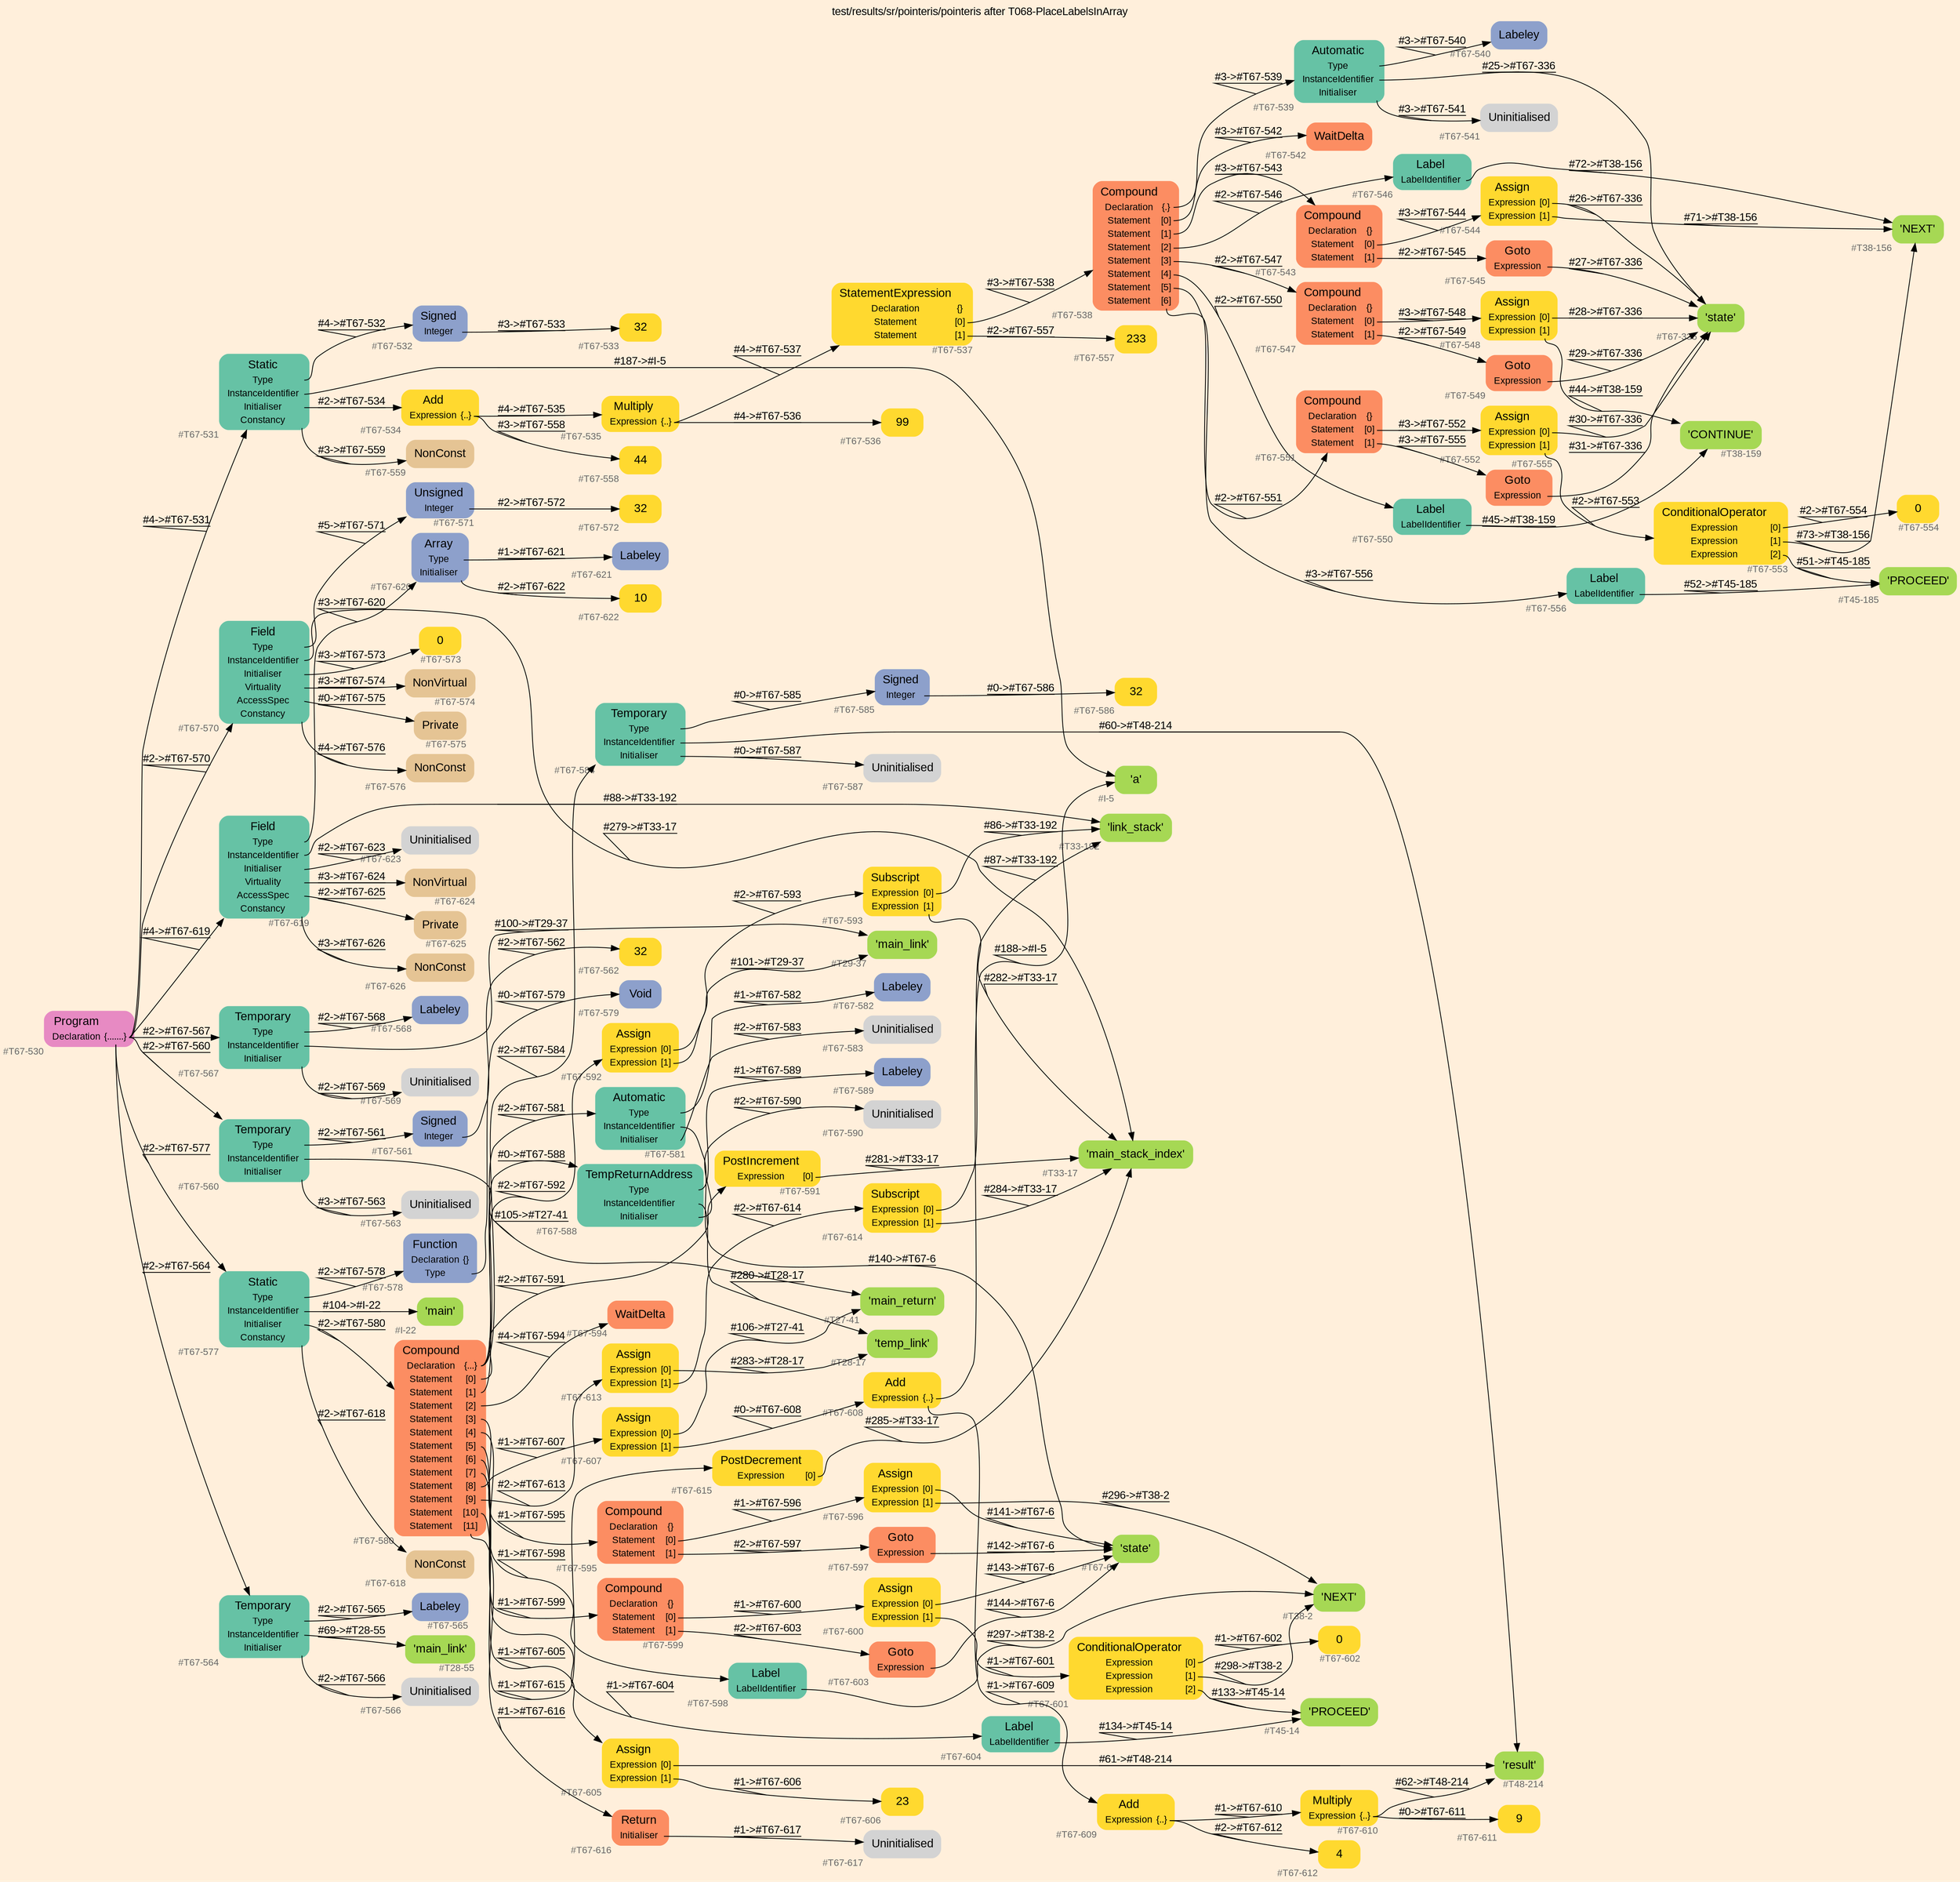 digraph "test/results/sr/pointeris/pointeris after T068-PlaceLabelsInArray" {
label = "test/results/sr/pointeris/pointeris after T068-PlaceLabelsInArray"
labelloc = t
graph [
    rankdir = "LR"
    ranksep = 0.3
    bgcolor = antiquewhite1
    color = black
    fontcolor = black
    fontname = "Arial"
];
node [
    fontname = "Arial"
];
edge [
    fontname = "Arial"
];

// -------------------- node figure --------------------
// -------- block #T67-530 ----------
"#T67-530" [
    fillcolor = "/set28/4"
    xlabel = "#T67-530"
    fontsize = "12"
    fontcolor = grey40
    shape = "plaintext"
    label = <<TABLE BORDER="0" CELLBORDER="0" CELLSPACING="0">
     <TR><TD><FONT COLOR="black" POINT-SIZE="15">Program</FONT></TD></TR>
     <TR><TD><FONT COLOR="black" POINT-SIZE="12">Declaration</FONT></TD><TD PORT="port0"><FONT COLOR="black" POINT-SIZE="12">{.......}</FONT></TD></TR>
    </TABLE>>
    style = "rounded,filled"
];

// -------- block #T67-531 ----------
"#T67-531" [
    fillcolor = "/set28/1"
    xlabel = "#T67-531"
    fontsize = "12"
    fontcolor = grey40
    shape = "plaintext"
    label = <<TABLE BORDER="0" CELLBORDER="0" CELLSPACING="0">
     <TR><TD><FONT COLOR="black" POINT-SIZE="15">Static</FONT></TD></TR>
     <TR><TD><FONT COLOR="black" POINT-SIZE="12">Type</FONT></TD><TD PORT="port0"></TD></TR>
     <TR><TD><FONT COLOR="black" POINT-SIZE="12">InstanceIdentifier</FONT></TD><TD PORT="port1"></TD></TR>
     <TR><TD><FONT COLOR="black" POINT-SIZE="12">Initialiser</FONT></TD><TD PORT="port2"></TD></TR>
     <TR><TD><FONT COLOR="black" POINT-SIZE="12">Constancy</FONT></TD><TD PORT="port3"></TD></TR>
    </TABLE>>
    style = "rounded,filled"
];

// -------- block #T67-532 ----------
"#T67-532" [
    fillcolor = "/set28/3"
    xlabel = "#T67-532"
    fontsize = "12"
    fontcolor = grey40
    shape = "plaintext"
    label = <<TABLE BORDER="0" CELLBORDER="0" CELLSPACING="0">
     <TR><TD><FONT COLOR="black" POINT-SIZE="15">Signed</FONT></TD></TR>
     <TR><TD><FONT COLOR="black" POINT-SIZE="12">Integer</FONT></TD><TD PORT="port0"></TD></TR>
    </TABLE>>
    style = "rounded,filled"
];

// -------- block #T67-533 ----------
"#T67-533" [
    fillcolor = "/set28/6"
    xlabel = "#T67-533"
    fontsize = "12"
    fontcolor = grey40
    shape = "plaintext"
    label = <<TABLE BORDER="0" CELLBORDER="0" CELLSPACING="0">
     <TR><TD><FONT COLOR="black" POINT-SIZE="15">32</FONT></TD></TR>
    </TABLE>>
    style = "rounded,filled"
];

// -------- block #I-5 ----------
"#I-5" [
    fillcolor = "/set28/5"
    xlabel = "#I-5"
    fontsize = "12"
    fontcolor = grey40
    shape = "plaintext"
    label = <<TABLE BORDER="0" CELLBORDER="0" CELLSPACING="0">
     <TR><TD><FONT COLOR="black" POINT-SIZE="15">'a'</FONT></TD></TR>
    </TABLE>>
    style = "rounded,filled"
];

// -------- block #T67-534 ----------
"#T67-534" [
    fillcolor = "/set28/6"
    xlabel = "#T67-534"
    fontsize = "12"
    fontcolor = grey40
    shape = "plaintext"
    label = <<TABLE BORDER="0" CELLBORDER="0" CELLSPACING="0">
     <TR><TD><FONT COLOR="black" POINT-SIZE="15">Add</FONT></TD></TR>
     <TR><TD><FONT COLOR="black" POINT-SIZE="12">Expression</FONT></TD><TD PORT="port0"><FONT COLOR="black" POINT-SIZE="12">{..}</FONT></TD></TR>
    </TABLE>>
    style = "rounded,filled"
];

// -------- block #T67-535 ----------
"#T67-535" [
    fillcolor = "/set28/6"
    xlabel = "#T67-535"
    fontsize = "12"
    fontcolor = grey40
    shape = "plaintext"
    label = <<TABLE BORDER="0" CELLBORDER="0" CELLSPACING="0">
     <TR><TD><FONT COLOR="black" POINT-SIZE="15">Multiply</FONT></TD></TR>
     <TR><TD><FONT COLOR="black" POINT-SIZE="12">Expression</FONT></TD><TD PORT="port0"><FONT COLOR="black" POINT-SIZE="12">{..}</FONT></TD></TR>
    </TABLE>>
    style = "rounded,filled"
];

// -------- block #T67-536 ----------
"#T67-536" [
    fillcolor = "/set28/6"
    xlabel = "#T67-536"
    fontsize = "12"
    fontcolor = grey40
    shape = "plaintext"
    label = <<TABLE BORDER="0" CELLBORDER="0" CELLSPACING="0">
     <TR><TD><FONT COLOR="black" POINT-SIZE="15">99</FONT></TD></TR>
    </TABLE>>
    style = "rounded,filled"
];

// -------- block #T67-537 ----------
"#T67-537" [
    fillcolor = "/set28/6"
    xlabel = "#T67-537"
    fontsize = "12"
    fontcolor = grey40
    shape = "plaintext"
    label = <<TABLE BORDER="0" CELLBORDER="0" CELLSPACING="0">
     <TR><TD><FONT COLOR="black" POINT-SIZE="15">StatementExpression</FONT></TD></TR>
     <TR><TD><FONT COLOR="black" POINT-SIZE="12">Declaration</FONT></TD><TD PORT="port0"><FONT COLOR="black" POINT-SIZE="12">{}</FONT></TD></TR>
     <TR><TD><FONT COLOR="black" POINT-SIZE="12">Statement</FONT></TD><TD PORT="port1"><FONT COLOR="black" POINT-SIZE="12">[0]</FONT></TD></TR>
     <TR><TD><FONT COLOR="black" POINT-SIZE="12">Statement</FONT></TD><TD PORT="port2"><FONT COLOR="black" POINT-SIZE="12">[1]</FONT></TD></TR>
    </TABLE>>
    style = "rounded,filled"
];

// -------- block #T67-538 ----------
"#T67-538" [
    fillcolor = "/set28/2"
    xlabel = "#T67-538"
    fontsize = "12"
    fontcolor = grey40
    shape = "plaintext"
    label = <<TABLE BORDER="0" CELLBORDER="0" CELLSPACING="0">
     <TR><TD><FONT COLOR="black" POINT-SIZE="15">Compound</FONT></TD></TR>
     <TR><TD><FONT COLOR="black" POINT-SIZE="12">Declaration</FONT></TD><TD PORT="port0"><FONT COLOR="black" POINT-SIZE="12">{.}</FONT></TD></TR>
     <TR><TD><FONT COLOR="black" POINT-SIZE="12">Statement</FONT></TD><TD PORT="port1"><FONT COLOR="black" POINT-SIZE="12">[0]</FONT></TD></TR>
     <TR><TD><FONT COLOR="black" POINT-SIZE="12">Statement</FONT></TD><TD PORT="port2"><FONT COLOR="black" POINT-SIZE="12">[1]</FONT></TD></TR>
     <TR><TD><FONT COLOR="black" POINT-SIZE="12">Statement</FONT></TD><TD PORT="port3"><FONT COLOR="black" POINT-SIZE="12">[2]</FONT></TD></TR>
     <TR><TD><FONT COLOR="black" POINT-SIZE="12">Statement</FONT></TD><TD PORT="port4"><FONT COLOR="black" POINT-SIZE="12">[3]</FONT></TD></TR>
     <TR><TD><FONT COLOR="black" POINT-SIZE="12">Statement</FONT></TD><TD PORT="port5"><FONT COLOR="black" POINT-SIZE="12">[4]</FONT></TD></TR>
     <TR><TD><FONT COLOR="black" POINT-SIZE="12">Statement</FONT></TD><TD PORT="port6"><FONT COLOR="black" POINT-SIZE="12">[5]</FONT></TD></TR>
     <TR><TD><FONT COLOR="black" POINT-SIZE="12">Statement</FONT></TD><TD PORT="port7"><FONT COLOR="black" POINT-SIZE="12">[6]</FONT></TD></TR>
    </TABLE>>
    style = "rounded,filled"
];

// -------- block #T67-539 ----------
"#T67-539" [
    fillcolor = "/set28/1"
    xlabel = "#T67-539"
    fontsize = "12"
    fontcolor = grey40
    shape = "plaintext"
    label = <<TABLE BORDER="0" CELLBORDER="0" CELLSPACING="0">
     <TR><TD><FONT COLOR="black" POINT-SIZE="15">Automatic</FONT></TD></TR>
     <TR><TD><FONT COLOR="black" POINT-SIZE="12">Type</FONT></TD><TD PORT="port0"></TD></TR>
     <TR><TD><FONT COLOR="black" POINT-SIZE="12">InstanceIdentifier</FONT></TD><TD PORT="port1"></TD></TR>
     <TR><TD><FONT COLOR="black" POINT-SIZE="12">Initialiser</FONT></TD><TD PORT="port2"></TD></TR>
    </TABLE>>
    style = "rounded,filled"
];

// -------- block #T67-540 ----------
"#T67-540" [
    fillcolor = "/set28/3"
    xlabel = "#T67-540"
    fontsize = "12"
    fontcolor = grey40
    shape = "plaintext"
    label = <<TABLE BORDER="0" CELLBORDER="0" CELLSPACING="0">
     <TR><TD><FONT COLOR="black" POINT-SIZE="15">Labeley</FONT></TD></TR>
    </TABLE>>
    style = "rounded,filled"
];

// -------- block #T67-336 ----------
"#T67-336" [
    fillcolor = "/set28/5"
    xlabel = "#T67-336"
    fontsize = "12"
    fontcolor = grey40
    shape = "plaintext"
    label = <<TABLE BORDER="0" CELLBORDER="0" CELLSPACING="0">
     <TR><TD><FONT COLOR="black" POINT-SIZE="15">'state'</FONT></TD></TR>
    </TABLE>>
    style = "rounded,filled"
];

// -------- block #T67-541 ----------
"#T67-541" [
    xlabel = "#T67-541"
    fontsize = "12"
    fontcolor = grey40
    shape = "plaintext"
    label = <<TABLE BORDER="0" CELLBORDER="0" CELLSPACING="0">
     <TR><TD><FONT COLOR="black" POINT-SIZE="15">Uninitialised</FONT></TD></TR>
    </TABLE>>
    style = "rounded,filled"
];

// -------- block #T67-542 ----------
"#T67-542" [
    fillcolor = "/set28/2"
    xlabel = "#T67-542"
    fontsize = "12"
    fontcolor = grey40
    shape = "plaintext"
    label = <<TABLE BORDER="0" CELLBORDER="0" CELLSPACING="0">
     <TR><TD><FONT COLOR="black" POINT-SIZE="15">WaitDelta</FONT></TD></TR>
    </TABLE>>
    style = "rounded,filled"
];

// -------- block #T67-543 ----------
"#T67-543" [
    fillcolor = "/set28/2"
    xlabel = "#T67-543"
    fontsize = "12"
    fontcolor = grey40
    shape = "plaintext"
    label = <<TABLE BORDER="0" CELLBORDER="0" CELLSPACING="0">
     <TR><TD><FONT COLOR="black" POINT-SIZE="15">Compound</FONT></TD></TR>
     <TR><TD><FONT COLOR="black" POINT-SIZE="12">Declaration</FONT></TD><TD PORT="port0"><FONT COLOR="black" POINT-SIZE="12">{}</FONT></TD></TR>
     <TR><TD><FONT COLOR="black" POINT-SIZE="12">Statement</FONT></TD><TD PORT="port1"><FONT COLOR="black" POINT-SIZE="12">[0]</FONT></TD></TR>
     <TR><TD><FONT COLOR="black" POINT-SIZE="12">Statement</FONT></TD><TD PORT="port2"><FONT COLOR="black" POINT-SIZE="12">[1]</FONT></TD></TR>
    </TABLE>>
    style = "rounded,filled"
];

// -------- block #T67-544 ----------
"#T67-544" [
    fillcolor = "/set28/6"
    xlabel = "#T67-544"
    fontsize = "12"
    fontcolor = grey40
    shape = "plaintext"
    label = <<TABLE BORDER="0" CELLBORDER="0" CELLSPACING="0">
     <TR><TD><FONT COLOR="black" POINT-SIZE="15">Assign</FONT></TD></TR>
     <TR><TD><FONT COLOR="black" POINT-SIZE="12">Expression</FONT></TD><TD PORT="port0"><FONT COLOR="black" POINT-SIZE="12">[0]</FONT></TD></TR>
     <TR><TD><FONT COLOR="black" POINT-SIZE="12">Expression</FONT></TD><TD PORT="port1"><FONT COLOR="black" POINT-SIZE="12">[1]</FONT></TD></TR>
    </TABLE>>
    style = "rounded,filled"
];

// -------- block #T38-156 ----------
"#T38-156" [
    fillcolor = "/set28/5"
    xlabel = "#T38-156"
    fontsize = "12"
    fontcolor = grey40
    shape = "plaintext"
    label = <<TABLE BORDER="0" CELLBORDER="0" CELLSPACING="0">
     <TR><TD><FONT COLOR="black" POINT-SIZE="15">'NEXT'</FONT></TD></TR>
    </TABLE>>
    style = "rounded,filled"
];

// -------- block #T67-545 ----------
"#T67-545" [
    fillcolor = "/set28/2"
    xlabel = "#T67-545"
    fontsize = "12"
    fontcolor = grey40
    shape = "plaintext"
    label = <<TABLE BORDER="0" CELLBORDER="0" CELLSPACING="0">
     <TR><TD><FONT COLOR="black" POINT-SIZE="15">Goto</FONT></TD></TR>
     <TR><TD><FONT COLOR="black" POINT-SIZE="12">Expression</FONT></TD><TD PORT="port0"></TD></TR>
    </TABLE>>
    style = "rounded,filled"
];

// -------- block #T67-546 ----------
"#T67-546" [
    fillcolor = "/set28/1"
    xlabel = "#T67-546"
    fontsize = "12"
    fontcolor = grey40
    shape = "plaintext"
    label = <<TABLE BORDER="0" CELLBORDER="0" CELLSPACING="0">
     <TR><TD><FONT COLOR="black" POINT-SIZE="15">Label</FONT></TD></TR>
     <TR><TD><FONT COLOR="black" POINT-SIZE="12">LabelIdentifier</FONT></TD><TD PORT="port0"></TD></TR>
    </TABLE>>
    style = "rounded,filled"
];

// -------- block #T67-547 ----------
"#T67-547" [
    fillcolor = "/set28/2"
    xlabel = "#T67-547"
    fontsize = "12"
    fontcolor = grey40
    shape = "plaintext"
    label = <<TABLE BORDER="0" CELLBORDER="0" CELLSPACING="0">
     <TR><TD><FONT COLOR="black" POINT-SIZE="15">Compound</FONT></TD></TR>
     <TR><TD><FONT COLOR="black" POINT-SIZE="12">Declaration</FONT></TD><TD PORT="port0"><FONT COLOR="black" POINT-SIZE="12">{}</FONT></TD></TR>
     <TR><TD><FONT COLOR="black" POINT-SIZE="12">Statement</FONT></TD><TD PORT="port1"><FONT COLOR="black" POINT-SIZE="12">[0]</FONT></TD></TR>
     <TR><TD><FONT COLOR="black" POINT-SIZE="12">Statement</FONT></TD><TD PORT="port2"><FONT COLOR="black" POINT-SIZE="12">[1]</FONT></TD></TR>
    </TABLE>>
    style = "rounded,filled"
];

// -------- block #T67-548 ----------
"#T67-548" [
    fillcolor = "/set28/6"
    xlabel = "#T67-548"
    fontsize = "12"
    fontcolor = grey40
    shape = "plaintext"
    label = <<TABLE BORDER="0" CELLBORDER="0" CELLSPACING="0">
     <TR><TD><FONT COLOR="black" POINT-SIZE="15">Assign</FONT></TD></TR>
     <TR><TD><FONT COLOR="black" POINT-SIZE="12">Expression</FONT></TD><TD PORT="port0"><FONT COLOR="black" POINT-SIZE="12">[0]</FONT></TD></TR>
     <TR><TD><FONT COLOR="black" POINT-SIZE="12">Expression</FONT></TD><TD PORT="port1"><FONT COLOR="black" POINT-SIZE="12">[1]</FONT></TD></TR>
    </TABLE>>
    style = "rounded,filled"
];

// -------- block #T38-159 ----------
"#T38-159" [
    fillcolor = "/set28/5"
    xlabel = "#T38-159"
    fontsize = "12"
    fontcolor = grey40
    shape = "plaintext"
    label = <<TABLE BORDER="0" CELLBORDER="0" CELLSPACING="0">
     <TR><TD><FONT COLOR="black" POINT-SIZE="15">'CONTINUE'</FONT></TD></TR>
    </TABLE>>
    style = "rounded,filled"
];

// -------- block #T67-549 ----------
"#T67-549" [
    fillcolor = "/set28/2"
    xlabel = "#T67-549"
    fontsize = "12"
    fontcolor = grey40
    shape = "plaintext"
    label = <<TABLE BORDER="0" CELLBORDER="0" CELLSPACING="0">
     <TR><TD><FONT COLOR="black" POINT-SIZE="15">Goto</FONT></TD></TR>
     <TR><TD><FONT COLOR="black" POINT-SIZE="12">Expression</FONT></TD><TD PORT="port0"></TD></TR>
    </TABLE>>
    style = "rounded,filled"
];

// -------- block #T67-550 ----------
"#T67-550" [
    fillcolor = "/set28/1"
    xlabel = "#T67-550"
    fontsize = "12"
    fontcolor = grey40
    shape = "plaintext"
    label = <<TABLE BORDER="0" CELLBORDER="0" CELLSPACING="0">
     <TR><TD><FONT COLOR="black" POINT-SIZE="15">Label</FONT></TD></TR>
     <TR><TD><FONT COLOR="black" POINT-SIZE="12">LabelIdentifier</FONT></TD><TD PORT="port0"></TD></TR>
    </TABLE>>
    style = "rounded,filled"
];

// -------- block #T67-551 ----------
"#T67-551" [
    fillcolor = "/set28/2"
    xlabel = "#T67-551"
    fontsize = "12"
    fontcolor = grey40
    shape = "plaintext"
    label = <<TABLE BORDER="0" CELLBORDER="0" CELLSPACING="0">
     <TR><TD><FONT COLOR="black" POINT-SIZE="15">Compound</FONT></TD></TR>
     <TR><TD><FONT COLOR="black" POINT-SIZE="12">Declaration</FONT></TD><TD PORT="port0"><FONT COLOR="black" POINT-SIZE="12">{}</FONT></TD></TR>
     <TR><TD><FONT COLOR="black" POINT-SIZE="12">Statement</FONT></TD><TD PORT="port1"><FONT COLOR="black" POINT-SIZE="12">[0]</FONT></TD></TR>
     <TR><TD><FONT COLOR="black" POINT-SIZE="12">Statement</FONT></TD><TD PORT="port2"><FONT COLOR="black" POINT-SIZE="12">[1]</FONT></TD></TR>
    </TABLE>>
    style = "rounded,filled"
];

// -------- block #T67-552 ----------
"#T67-552" [
    fillcolor = "/set28/6"
    xlabel = "#T67-552"
    fontsize = "12"
    fontcolor = grey40
    shape = "plaintext"
    label = <<TABLE BORDER="0" CELLBORDER="0" CELLSPACING="0">
     <TR><TD><FONT COLOR="black" POINT-SIZE="15">Assign</FONT></TD></TR>
     <TR><TD><FONT COLOR="black" POINT-SIZE="12">Expression</FONT></TD><TD PORT="port0"><FONT COLOR="black" POINT-SIZE="12">[0]</FONT></TD></TR>
     <TR><TD><FONT COLOR="black" POINT-SIZE="12">Expression</FONT></TD><TD PORT="port1"><FONT COLOR="black" POINT-SIZE="12">[1]</FONT></TD></TR>
    </TABLE>>
    style = "rounded,filled"
];

// -------- block #T67-553 ----------
"#T67-553" [
    fillcolor = "/set28/6"
    xlabel = "#T67-553"
    fontsize = "12"
    fontcolor = grey40
    shape = "plaintext"
    label = <<TABLE BORDER="0" CELLBORDER="0" CELLSPACING="0">
     <TR><TD><FONT COLOR="black" POINT-SIZE="15">ConditionalOperator</FONT></TD></TR>
     <TR><TD><FONT COLOR="black" POINT-SIZE="12">Expression</FONT></TD><TD PORT="port0"><FONT COLOR="black" POINT-SIZE="12">[0]</FONT></TD></TR>
     <TR><TD><FONT COLOR="black" POINT-SIZE="12">Expression</FONT></TD><TD PORT="port1"><FONT COLOR="black" POINT-SIZE="12">[1]</FONT></TD></TR>
     <TR><TD><FONT COLOR="black" POINT-SIZE="12">Expression</FONT></TD><TD PORT="port2"><FONT COLOR="black" POINT-SIZE="12">[2]</FONT></TD></TR>
    </TABLE>>
    style = "rounded,filled"
];

// -------- block #T67-554 ----------
"#T67-554" [
    fillcolor = "/set28/6"
    xlabel = "#T67-554"
    fontsize = "12"
    fontcolor = grey40
    shape = "plaintext"
    label = <<TABLE BORDER="0" CELLBORDER="0" CELLSPACING="0">
     <TR><TD><FONT COLOR="black" POINT-SIZE="15">0</FONT></TD></TR>
    </TABLE>>
    style = "rounded,filled"
];

// -------- block #T45-185 ----------
"#T45-185" [
    fillcolor = "/set28/5"
    xlabel = "#T45-185"
    fontsize = "12"
    fontcolor = grey40
    shape = "plaintext"
    label = <<TABLE BORDER="0" CELLBORDER="0" CELLSPACING="0">
     <TR><TD><FONT COLOR="black" POINT-SIZE="15">'PROCEED'</FONT></TD></TR>
    </TABLE>>
    style = "rounded,filled"
];

// -------- block #T67-555 ----------
"#T67-555" [
    fillcolor = "/set28/2"
    xlabel = "#T67-555"
    fontsize = "12"
    fontcolor = grey40
    shape = "plaintext"
    label = <<TABLE BORDER="0" CELLBORDER="0" CELLSPACING="0">
     <TR><TD><FONT COLOR="black" POINT-SIZE="15">Goto</FONT></TD></TR>
     <TR><TD><FONT COLOR="black" POINT-SIZE="12">Expression</FONT></TD><TD PORT="port0"></TD></TR>
    </TABLE>>
    style = "rounded,filled"
];

// -------- block #T67-556 ----------
"#T67-556" [
    fillcolor = "/set28/1"
    xlabel = "#T67-556"
    fontsize = "12"
    fontcolor = grey40
    shape = "plaintext"
    label = <<TABLE BORDER="0" CELLBORDER="0" CELLSPACING="0">
     <TR><TD><FONT COLOR="black" POINT-SIZE="15">Label</FONT></TD></TR>
     <TR><TD><FONT COLOR="black" POINT-SIZE="12">LabelIdentifier</FONT></TD><TD PORT="port0"></TD></TR>
    </TABLE>>
    style = "rounded,filled"
];

// -------- block #T67-557 ----------
"#T67-557" [
    fillcolor = "/set28/6"
    xlabel = "#T67-557"
    fontsize = "12"
    fontcolor = grey40
    shape = "plaintext"
    label = <<TABLE BORDER="0" CELLBORDER="0" CELLSPACING="0">
     <TR><TD><FONT COLOR="black" POINT-SIZE="15">233</FONT></TD></TR>
    </TABLE>>
    style = "rounded,filled"
];

// -------- block #T67-558 ----------
"#T67-558" [
    fillcolor = "/set28/6"
    xlabel = "#T67-558"
    fontsize = "12"
    fontcolor = grey40
    shape = "plaintext"
    label = <<TABLE BORDER="0" CELLBORDER="0" CELLSPACING="0">
     <TR><TD><FONT COLOR="black" POINT-SIZE="15">44</FONT></TD></TR>
    </TABLE>>
    style = "rounded,filled"
];

// -------- block #T67-559 ----------
"#T67-559" [
    fillcolor = "/set28/7"
    xlabel = "#T67-559"
    fontsize = "12"
    fontcolor = grey40
    shape = "plaintext"
    label = <<TABLE BORDER="0" CELLBORDER="0" CELLSPACING="0">
     <TR><TD><FONT COLOR="black" POINT-SIZE="15">NonConst</FONT></TD></TR>
    </TABLE>>
    style = "rounded,filled"
];

// -------- block #T67-560 ----------
"#T67-560" [
    fillcolor = "/set28/1"
    xlabel = "#T67-560"
    fontsize = "12"
    fontcolor = grey40
    shape = "plaintext"
    label = <<TABLE BORDER="0" CELLBORDER="0" CELLSPACING="0">
     <TR><TD><FONT COLOR="black" POINT-SIZE="15">Temporary</FONT></TD></TR>
     <TR><TD><FONT COLOR="black" POINT-SIZE="12">Type</FONT></TD><TD PORT="port0"></TD></TR>
     <TR><TD><FONT COLOR="black" POINT-SIZE="12">InstanceIdentifier</FONT></TD><TD PORT="port1"></TD></TR>
     <TR><TD><FONT COLOR="black" POINT-SIZE="12">Initialiser</FONT></TD><TD PORT="port2"></TD></TR>
    </TABLE>>
    style = "rounded,filled"
];

// -------- block #T67-561 ----------
"#T67-561" [
    fillcolor = "/set28/3"
    xlabel = "#T67-561"
    fontsize = "12"
    fontcolor = grey40
    shape = "plaintext"
    label = <<TABLE BORDER="0" CELLBORDER="0" CELLSPACING="0">
     <TR><TD><FONT COLOR="black" POINT-SIZE="15">Signed</FONT></TD></TR>
     <TR><TD><FONT COLOR="black" POINT-SIZE="12">Integer</FONT></TD><TD PORT="port0"></TD></TR>
    </TABLE>>
    style = "rounded,filled"
];

// -------- block #T67-562 ----------
"#T67-562" [
    fillcolor = "/set28/6"
    xlabel = "#T67-562"
    fontsize = "12"
    fontcolor = grey40
    shape = "plaintext"
    label = <<TABLE BORDER="0" CELLBORDER="0" CELLSPACING="0">
     <TR><TD><FONT COLOR="black" POINT-SIZE="15">32</FONT></TD></TR>
    </TABLE>>
    style = "rounded,filled"
];

// -------- block #T27-41 ----------
"#T27-41" [
    fillcolor = "/set28/5"
    xlabel = "#T27-41"
    fontsize = "12"
    fontcolor = grey40
    shape = "plaintext"
    label = <<TABLE BORDER="0" CELLBORDER="0" CELLSPACING="0">
     <TR><TD><FONT COLOR="black" POINT-SIZE="15">'main_return'</FONT></TD></TR>
    </TABLE>>
    style = "rounded,filled"
];

// -------- block #T67-563 ----------
"#T67-563" [
    xlabel = "#T67-563"
    fontsize = "12"
    fontcolor = grey40
    shape = "plaintext"
    label = <<TABLE BORDER="0" CELLBORDER="0" CELLSPACING="0">
     <TR><TD><FONT COLOR="black" POINT-SIZE="15">Uninitialised</FONT></TD></TR>
    </TABLE>>
    style = "rounded,filled"
];

// -------- block #T67-564 ----------
"#T67-564" [
    fillcolor = "/set28/1"
    xlabel = "#T67-564"
    fontsize = "12"
    fontcolor = grey40
    shape = "plaintext"
    label = <<TABLE BORDER="0" CELLBORDER="0" CELLSPACING="0">
     <TR><TD><FONT COLOR="black" POINT-SIZE="15">Temporary</FONT></TD></TR>
     <TR><TD><FONT COLOR="black" POINT-SIZE="12">Type</FONT></TD><TD PORT="port0"></TD></TR>
     <TR><TD><FONT COLOR="black" POINT-SIZE="12">InstanceIdentifier</FONT></TD><TD PORT="port1"></TD></TR>
     <TR><TD><FONT COLOR="black" POINT-SIZE="12">Initialiser</FONT></TD><TD PORT="port2"></TD></TR>
    </TABLE>>
    style = "rounded,filled"
];

// -------- block #T67-565 ----------
"#T67-565" [
    fillcolor = "/set28/3"
    xlabel = "#T67-565"
    fontsize = "12"
    fontcolor = grey40
    shape = "plaintext"
    label = <<TABLE BORDER="0" CELLBORDER="0" CELLSPACING="0">
     <TR><TD><FONT COLOR="black" POINT-SIZE="15">Labeley</FONT></TD></TR>
    </TABLE>>
    style = "rounded,filled"
];

// -------- block #T28-55 ----------
"#T28-55" [
    fillcolor = "/set28/5"
    xlabel = "#T28-55"
    fontsize = "12"
    fontcolor = grey40
    shape = "plaintext"
    label = <<TABLE BORDER="0" CELLBORDER="0" CELLSPACING="0">
     <TR><TD><FONT COLOR="black" POINT-SIZE="15">'main_link'</FONT></TD></TR>
    </TABLE>>
    style = "rounded,filled"
];

// -------- block #T67-566 ----------
"#T67-566" [
    xlabel = "#T67-566"
    fontsize = "12"
    fontcolor = grey40
    shape = "plaintext"
    label = <<TABLE BORDER="0" CELLBORDER="0" CELLSPACING="0">
     <TR><TD><FONT COLOR="black" POINT-SIZE="15">Uninitialised</FONT></TD></TR>
    </TABLE>>
    style = "rounded,filled"
];

// -------- block #T67-567 ----------
"#T67-567" [
    fillcolor = "/set28/1"
    xlabel = "#T67-567"
    fontsize = "12"
    fontcolor = grey40
    shape = "plaintext"
    label = <<TABLE BORDER="0" CELLBORDER="0" CELLSPACING="0">
     <TR><TD><FONT COLOR="black" POINT-SIZE="15">Temporary</FONT></TD></TR>
     <TR><TD><FONT COLOR="black" POINT-SIZE="12">Type</FONT></TD><TD PORT="port0"></TD></TR>
     <TR><TD><FONT COLOR="black" POINT-SIZE="12">InstanceIdentifier</FONT></TD><TD PORT="port1"></TD></TR>
     <TR><TD><FONT COLOR="black" POINT-SIZE="12">Initialiser</FONT></TD><TD PORT="port2"></TD></TR>
    </TABLE>>
    style = "rounded,filled"
];

// -------- block #T67-568 ----------
"#T67-568" [
    fillcolor = "/set28/3"
    xlabel = "#T67-568"
    fontsize = "12"
    fontcolor = grey40
    shape = "plaintext"
    label = <<TABLE BORDER="0" CELLBORDER="0" CELLSPACING="0">
     <TR><TD><FONT COLOR="black" POINT-SIZE="15">Labeley</FONT></TD></TR>
    </TABLE>>
    style = "rounded,filled"
];

// -------- block #T29-37 ----------
"#T29-37" [
    fillcolor = "/set28/5"
    xlabel = "#T29-37"
    fontsize = "12"
    fontcolor = grey40
    shape = "plaintext"
    label = <<TABLE BORDER="0" CELLBORDER="0" CELLSPACING="0">
     <TR><TD><FONT COLOR="black" POINT-SIZE="15">'main_link'</FONT></TD></TR>
    </TABLE>>
    style = "rounded,filled"
];

// -------- block #T67-569 ----------
"#T67-569" [
    xlabel = "#T67-569"
    fontsize = "12"
    fontcolor = grey40
    shape = "plaintext"
    label = <<TABLE BORDER="0" CELLBORDER="0" CELLSPACING="0">
     <TR><TD><FONT COLOR="black" POINT-SIZE="15">Uninitialised</FONT></TD></TR>
    </TABLE>>
    style = "rounded,filled"
];

// -------- block #T67-570 ----------
"#T67-570" [
    fillcolor = "/set28/1"
    xlabel = "#T67-570"
    fontsize = "12"
    fontcolor = grey40
    shape = "plaintext"
    label = <<TABLE BORDER="0" CELLBORDER="0" CELLSPACING="0">
     <TR><TD><FONT COLOR="black" POINT-SIZE="15">Field</FONT></TD></TR>
     <TR><TD><FONT COLOR="black" POINT-SIZE="12">Type</FONT></TD><TD PORT="port0"></TD></TR>
     <TR><TD><FONT COLOR="black" POINT-SIZE="12">InstanceIdentifier</FONT></TD><TD PORT="port1"></TD></TR>
     <TR><TD><FONT COLOR="black" POINT-SIZE="12">Initialiser</FONT></TD><TD PORT="port2"></TD></TR>
     <TR><TD><FONT COLOR="black" POINT-SIZE="12">Virtuality</FONT></TD><TD PORT="port3"></TD></TR>
     <TR><TD><FONT COLOR="black" POINT-SIZE="12">AccessSpec</FONT></TD><TD PORT="port4"></TD></TR>
     <TR><TD><FONT COLOR="black" POINT-SIZE="12">Constancy</FONT></TD><TD PORT="port5"></TD></TR>
    </TABLE>>
    style = "rounded,filled"
];

// -------- block #T67-571 ----------
"#T67-571" [
    fillcolor = "/set28/3"
    xlabel = "#T67-571"
    fontsize = "12"
    fontcolor = grey40
    shape = "plaintext"
    label = <<TABLE BORDER="0" CELLBORDER="0" CELLSPACING="0">
     <TR><TD><FONT COLOR="black" POINT-SIZE="15">Unsigned</FONT></TD></TR>
     <TR><TD><FONT COLOR="black" POINT-SIZE="12">Integer</FONT></TD><TD PORT="port0"></TD></TR>
    </TABLE>>
    style = "rounded,filled"
];

// -------- block #T67-572 ----------
"#T67-572" [
    fillcolor = "/set28/6"
    xlabel = "#T67-572"
    fontsize = "12"
    fontcolor = grey40
    shape = "plaintext"
    label = <<TABLE BORDER="0" CELLBORDER="0" CELLSPACING="0">
     <TR><TD><FONT COLOR="black" POINT-SIZE="15">32</FONT></TD></TR>
    </TABLE>>
    style = "rounded,filled"
];

// -------- block #T33-17 ----------
"#T33-17" [
    fillcolor = "/set28/5"
    xlabel = "#T33-17"
    fontsize = "12"
    fontcolor = grey40
    shape = "plaintext"
    label = <<TABLE BORDER="0" CELLBORDER="0" CELLSPACING="0">
     <TR><TD><FONT COLOR="black" POINT-SIZE="15">'main_stack_index'</FONT></TD></TR>
    </TABLE>>
    style = "rounded,filled"
];

// -------- block #T67-573 ----------
"#T67-573" [
    fillcolor = "/set28/6"
    xlabel = "#T67-573"
    fontsize = "12"
    fontcolor = grey40
    shape = "plaintext"
    label = <<TABLE BORDER="0" CELLBORDER="0" CELLSPACING="0">
     <TR><TD><FONT COLOR="black" POINT-SIZE="15">0</FONT></TD></TR>
    </TABLE>>
    style = "rounded,filled"
];

// -------- block #T67-574 ----------
"#T67-574" [
    fillcolor = "/set28/7"
    xlabel = "#T67-574"
    fontsize = "12"
    fontcolor = grey40
    shape = "plaintext"
    label = <<TABLE BORDER="0" CELLBORDER="0" CELLSPACING="0">
     <TR><TD><FONT COLOR="black" POINT-SIZE="15">NonVirtual</FONT></TD></TR>
    </TABLE>>
    style = "rounded,filled"
];

// -------- block #T67-575 ----------
"#T67-575" [
    fillcolor = "/set28/7"
    xlabel = "#T67-575"
    fontsize = "12"
    fontcolor = grey40
    shape = "plaintext"
    label = <<TABLE BORDER="0" CELLBORDER="0" CELLSPACING="0">
     <TR><TD><FONT COLOR="black" POINT-SIZE="15">Private</FONT></TD></TR>
    </TABLE>>
    style = "rounded,filled"
];

// -------- block #T67-576 ----------
"#T67-576" [
    fillcolor = "/set28/7"
    xlabel = "#T67-576"
    fontsize = "12"
    fontcolor = grey40
    shape = "plaintext"
    label = <<TABLE BORDER="0" CELLBORDER="0" CELLSPACING="0">
     <TR><TD><FONT COLOR="black" POINT-SIZE="15">NonConst</FONT></TD></TR>
    </TABLE>>
    style = "rounded,filled"
];

// -------- block #T67-577 ----------
"#T67-577" [
    fillcolor = "/set28/1"
    xlabel = "#T67-577"
    fontsize = "12"
    fontcolor = grey40
    shape = "plaintext"
    label = <<TABLE BORDER="0" CELLBORDER="0" CELLSPACING="0">
     <TR><TD><FONT COLOR="black" POINT-SIZE="15">Static</FONT></TD></TR>
     <TR><TD><FONT COLOR="black" POINT-SIZE="12">Type</FONT></TD><TD PORT="port0"></TD></TR>
     <TR><TD><FONT COLOR="black" POINT-SIZE="12">InstanceIdentifier</FONT></TD><TD PORT="port1"></TD></TR>
     <TR><TD><FONT COLOR="black" POINT-SIZE="12">Initialiser</FONT></TD><TD PORT="port2"></TD></TR>
     <TR><TD><FONT COLOR="black" POINT-SIZE="12">Constancy</FONT></TD><TD PORT="port3"></TD></TR>
    </TABLE>>
    style = "rounded,filled"
];

// -------- block #T67-578 ----------
"#T67-578" [
    fillcolor = "/set28/3"
    xlabel = "#T67-578"
    fontsize = "12"
    fontcolor = grey40
    shape = "plaintext"
    label = <<TABLE BORDER="0" CELLBORDER="0" CELLSPACING="0">
     <TR><TD><FONT COLOR="black" POINT-SIZE="15">Function</FONT></TD></TR>
     <TR><TD><FONT COLOR="black" POINT-SIZE="12">Declaration</FONT></TD><TD PORT="port0"><FONT COLOR="black" POINT-SIZE="12">{}</FONT></TD></TR>
     <TR><TD><FONT COLOR="black" POINT-SIZE="12">Type</FONT></TD><TD PORT="port1"></TD></TR>
    </TABLE>>
    style = "rounded,filled"
];

// -------- block #T67-579 ----------
"#T67-579" [
    fillcolor = "/set28/3"
    xlabel = "#T67-579"
    fontsize = "12"
    fontcolor = grey40
    shape = "plaintext"
    label = <<TABLE BORDER="0" CELLBORDER="0" CELLSPACING="0">
     <TR><TD><FONT COLOR="black" POINT-SIZE="15">Void</FONT></TD></TR>
    </TABLE>>
    style = "rounded,filled"
];

// -------- block #I-22 ----------
"#I-22" [
    fillcolor = "/set28/5"
    xlabel = "#I-22"
    fontsize = "12"
    fontcolor = grey40
    shape = "plaintext"
    label = <<TABLE BORDER="0" CELLBORDER="0" CELLSPACING="0">
     <TR><TD><FONT COLOR="black" POINT-SIZE="15">'main'</FONT></TD></TR>
    </TABLE>>
    style = "rounded,filled"
];

// -------- block #T67-580 ----------
"#T67-580" [
    fillcolor = "/set28/2"
    xlabel = "#T67-580"
    fontsize = "12"
    fontcolor = grey40
    shape = "plaintext"
    label = <<TABLE BORDER="0" CELLBORDER="0" CELLSPACING="0">
     <TR><TD><FONT COLOR="black" POINT-SIZE="15">Compound</FONT></TD></TR>
     <TR><TD><FONT COLOR="black" POINT-SIZE="12">Declaration</FONT></TD><TD PORT="port0"><FONT COLOR="black" POINT-SIZE="12">{...}</FONT></TD></TR>
     <TR><TD><FONT COLOR="black" POINT-SIZE="12">Statement</FONT></TD><TD PORT="port1"><FONT COLOR="black" POINT-SIZE="12">[0]</FONT></TD></TR>
     <TR><TD><FONT COLOR="black" POINT-SIZE="12">Statement</FONT></TD><TD PORT="port2"><FONT COLOR="black" POINT-SIZE="12">[1]</FONT></TD></TR>
     <TR><TD><FONT COLOR="black" POINT-SIZE="12">Statement</FONT></TD><TD PORT="port3"><FONT COLOR="black" POINT-SIZE="12">[2]</FONT></TD></TR>
     <TR><TD><FONT COLOR="black" POINT-SIZE="12">Statement</FONT></TD><TD PORT="port4"><FONT COLOR="black" POINT-SIZE="12">[3]</FONT></TD></TR>
     <TR><TD><FONT COLOR="black" POINT-SIZE="12">Statement</FONT></TD><TD PORT="port5"><FONT COLOR="black" POINT-SIZE="12">[4]</FONT></TD></TR>
     <TR><TD><FONT COLOR="black" POINT-SIZE="12">Statement</FONT></TD><TD PORT="port6"><FONT COLOR="black" POINT-SIZE="12">[5]</FONT></TD></TR>
     <TR><TD><FONT COLOR="black" POINT-SIZE="12">Statement</FONT></TD><TD PORT="port7"><FONT COLOR="black" POINT-SIZE="12">[6]</FONT></TD></TR>
     <TR><TD><FONT COLOR="black" POINT-SIZE="12">Statement</FONT></TD><TD PORT="port8"><FONT COLOR="black" POINT-SIZE="12">[7]</FONT></TD></TR>
     <TR><TD><FONT COLOR="black" POINT-SIZE="12">Statement</FONT></TD><TD PORT="port9"><FONT COLOR="black" POINT-SIZE="12">[8]</FONT></TD></TR>
     <TR><TD><FONT COLOR="black" POINT-SIZE="12">Statement</FONT></TD><TD PORT="port10"><FONT COLOR="black" POINT-SIZE="12">[9]</FONT></TD></TR>
     <TR><TD><FONT COLOR="black" POINT-SIZE="12">Statement</FONT></TD><TD PORT="port11"><FONT COLOR="black" POINT-SIZE="12">[10]</FONT></TD></TR>
     <TR><TD><FONT COLOR="black" POINT-SIZE="12">Statement</FONT></TD><TD PORT="port12"><FONT COLOR="black" POINT-SIZE="12">[11]</FONT></TD></TR>
    </TABLE>>
    style = "rounded,filled"
];

// -------- block #T67-581 ----------
"#T67-581" [
    fillcolor = "/set28/1"
    xlabel = "#T67-581"
    fontsize = "12"
    fontcolor = grey40
    shape = "plaintext"
    label = <<TABLE BORDER="0" CELLBORDER="0" CELLSPACING="0">
     <TR><TD><FONT COLOR="black" POINT-SIZE="15">Automatic</FONT></TD></TR>
     <TR><TD><FONT COLOR="black" POINT-SIZE="12">Type</FONT></TD><TD PORT="port0"></TD></TR>
     <TR><TD><FONT COLOR="black" POINT-SIZE="12">InstanceIdentifier</FONT></TD><TD PORT="port1"></TD></TR>
     <TR><TD><FONT COLOR="black" POINT-SIZE="12">Initialiser</FONT></TD><TD PORT="port2"></TD></TR>
    </TABLE>>
    style = "rounded,filled"
];

// -------- block #T67-582 ----------
"#T67-582" [
    fillcolor = "/set28/3"
    xlabel = "#T67-582"
    fontsize = "12"
    fontcolor = grey40
    shape = "plaintext"
    label = <<TABLE BORDER="0" CELLBORDER="0" CELLSPACING="0">
     <TR><TD><FONT COLOR="black" POINT-SIZE="15">Labeley</FONT></TD></TR>
    </TABLE>>
    style = "rounded,filled"
];

// -------- block #T67-6 ----------
"#T67-6" [
    fillcolor = "/set28/5"
    xlabel = "#T67-6"
    fontsize = "12"
    fontcolor = grey40
    shape = "plaintext"
    label = <<TABLE BORDER="0" CELLBORDER="0" CELLSPACING="0">
     <TR><TD><FONT COLOR="black" POINT-SIZE="15">'state'</FONT></TD></TR>
    </TABLE>>
    style = "rounded,filled"
];

// -------- block #T67-583 ----------
"#T67-583" [
    xlabel = "#T67-583"
    fontsize = "12"
    fontcolor = grey40
    shape = "plaintext"
    label = <<TABLE BORDER="0" CELLBORDER="0" CELLSPACING="0">
     <TR><TD><FONT COLOR="black" POINT-SIZE="15">Uninitialised</FONT></TD></TR>
    </TABLE>>
    style = "rounded,filled"
];

// -------- block #T67-584 ----------
"#T67-584" [
    fillcolor = "/set28/1"
    xlabel = "#T67-584"
    fontsize = "12"
    fontcolor = grey40
    shape = "plaintext"
    label = <<TABLE BORDER="0" CELLBORDER="0" CELLSPACING="0">
     <TR><TD><FONT COLOR="black" POINT-SIZE="15">Temporary</FONT></TD></TR>
     <TR><TD><FONT COLOR="black" POINT-SIZE="12">Type</FONT></TD><TD PORT="port0"></TD></TR>
     <TR><TD><FONT COLOR="black" POINT-SIZE="12">InstanceIdentifier</FONT></TD><TD PORT="port1"></TD></TR>
     <TR><TD><FONT COLOR="black" POINT-SIZE="12">Initialiser</FONT></TD><TD PORT="port2"></TD></TR>
    </TABLE>>
    style = "rounded,filled"
];

// -------- block #T67-585 ----------
"#T67-585" [
    fillcolor = "/set28/3"
    xlabel = "#T67-585"
    fontsize = "12"
    fontcolor = grey40
    shape = "plaintext"
    label = <<TABLE BORDER="0" CELLBORDER="0" CELLSPACING="0">
     <TR><TD><FONT COLOR="black" POINT-SIZE="15">Signed</FONT></TD></TR>
     <TR><TD><FONT COLOR="black" POINT-SIZE="12">Integer</FONT></TD><TD PORT="port0"></TD></TR>
    </TABLE>>
    style = "rounded,filled"
];

// -------- block #T67-586 ----------
"#T67-586" [
    fillcolor = "/set28/6"
    xlabel = "#T67-586"
    fontsize = "12"
    fontcolor = grey40
    shape = "plaintext"
    label = <<TABLE BORDER="0" CELLBORDER="0" CELLSPACING="0">
     <TR><TD><FONT COLOR="black" POINT-SIZE="15">32</FONT></TD></TR>
    </TABLE>>
    style = "rounded,filled"
];

// -------- block #T48-214 ----------
"#T48-214" [
    fillcolor = "/set28/5"
    xlabel = "#T48-214"
    fontsize = "12"
    fontcolor = grey40
    shape = "plaintext"
    label = <<TABLE BORDER="0" CELLBORDER="0" CELLSPACING="0">
     <TR><TD><FONT COLOR="black" POINT-SIZE="15">'result'</FONT></TD></TR>
    </TABLE>>
    style = "rounded,filled"
];

// -------- block #T67-587 ----------
"#T67-587" [
    xlabel = "#T67-587"
    fontsize = "12"
    fontcolor = grey40
    shape = "plaintext"
    label = <<TABLE BORDER="0" CELLBORDER="0" CELLSPACING="0">
     <TR><TD><FONT COLOR="black" POINT-SIZE="15">Uninitialised</FONT></TD></TR>
    </TABLE>>
    style = "rounded,filled"
];

// -------- block #T67-588 ----------
"#T67-588" [
    fillcolor = "/set28/1"
    xlabel = "#T67-588"
    fontsize = "12"
    fontcolor = grey40
    shape = "plaintext"
    label = <<TABLE BORDER="0" CELLBORDER="0" CELLSPACING="0">
     <TR><TD><FONT COLOR="black" POINT-SIZE="15">TempReturnAddress</FONT></TD></TR>
     <TR><TD><FONT COLOR="black" POINT-SIZE="12">Type</FONT></TD><TD PORT="port0"></TD></TR>
     <TR><TD><FONT COLOR="black" POINT-SIZE="12">InstanceIdentifier</FONT></TD><TD PORT="port1"></TD></TR>
     <TR><TD><FONT COLOR="black" POINT-SIZE="12">Initialiser</FONT></TD><TD PORT="port2"></TD></TR>
    </TABLE>>
    style = "rounded,filled"
];

// -------- block #T67-589 ----------
"#T67-589" [
    fillcolor = "/set28/3"
    xlabel = "#T67-589"
    fontsize = "12"
    fontcolor = grey40
    shape = "plaintext"
    label = <<TABLE BORDER="0" CELLBORDER="0" CELLSPACING="0">
     <TR><TD><FONT COLOR="black" POINT-SIZE="15">Labeley</FONT></TD></TR>
    </TABLE>>
    style = "rounded,filled"
];

// -------- block #T28-17 ----------
"#T28-17" [
    fillcolor = "/set28/5"
    xlabel = "#T28-17"
    fontsize = "12"
    fontcolor = grey40
    shape = "plaintext"
    label = <<TABLE BORDER="0" CELLBORDER="0" CELLSPACING="0">
     <TR><TD><FONT COLOR="black" POINT-SIZE="15">'temp_link'</FONT></TD></TR>
    </TABLE>>
    style = "rounded,filled"
];

// -------- block #T67-590 ----------
"#T67-590" [
    xlabel = "#T67-590"
    fontsize = "12"
    fontcolor = grey40
    shape = "plaintext"
    label = <<TABLE BORDER="0" CELLBORDER="0" CELLSPACING="0">
     <TR><TD><FONT COLOR="black" POINT-SIZE="15">Uninitialised</FONT></TD></TR>
    </TABLE>>
    style = "rounded,filled"
];

// -------- block #T67-591 ----------
"#T67-591" [
    fillcolor = "/set28/6"
    xlabel = "#T67-591"
    fontsize = "12"
    fontcolor = grey40
    shape = "plaintext"
    label = <<TABLE BORDER="0" CELLBORDER="0" CELLSPACING="0">
     <TR><TD><FONT COLOR="black" POINT-SIZE="15">PostIncrement</FONT></TD></TR>
     <TR><TD><FONT COLOR="black" POINT-SIZE="12">Expression</FONT></TD><TD PORT="port0"><FONT COLOR="black" POINT-SIZE="12">[0]</FONT></TD></TR>
    </TABLE>>
    style = "rounded,filled"
];

// -------- block #T67-592 ----------
"#T67-592" [
    fillcolor = "/set28/6"
    xlabel = "#T67-592"
    fontsize = "12"
    fontcolor = grey40
    shape = "plaintext"
    label = <<TABLE BORDER="0" CELLBORDER="0" CELLSPACING="0">
     <TR><TD><FONT COLOR="black" POINT-SIZE="15">Assign</FONT></TD></TR>
     <TR><TD><FONT COLOR="black" POINT-SIZE="12">Expression</FONT></TD><TD PORT="port0"><FONT COLOR="black" POINT-SIZE="12">[0]</FONT></TD></TR>
     <TR><TD><FONT COLOR="black" POINT-SIZE="12">Expression</FONT></TD><TD PORT="port1"><FONT COLOR="black" POINT-SIZE="12">[1]</FONT></TD></TR>
    </TABLE>>
    style = "rounded,filled"
];

// -------- block #T67-593 ----------
"#T67-593" [
    fillcolor = "/set28/6"
    xlabel = "#T67-593"
    fontsize = "12"
    fontcolor = grey40
    shape = "plaintext"
    label = <<TABLE BORDER="0" CELLBORDER="0" CELLSPACING="0">
     <TR><TD><FONT COLOR="black" POINT-SIZE="15">Subscript</FONT></TD></TR>
     <TR><TD><FONT COLOR="black" POINT-SIZE="12">Expression</FONT></TD><TD PORT="port0"><FONT COLOR="black" POINT-SIZE="12">[0]</FONT></TD></TR>
     <TR><TD><FONT COLOR="black" POINT-SIZE="12">Expression</FONT></TD><TD PORT="port1"><FONT COLOR="black" POINT-SIZE="12">[1]</FONT></TD></TR>
    </TABLE>>
    style = "rounded,filled"
];

// -------- block #T33-192 ----------
"#T33-192" [
    fillcolor = "/set28/5"
    xlabel = "#T33-192"
    fontsize = "12"
    fontcolor = grey40
    shape = "plaintext"
    label = <<TABLE BORDER="0" CELLBORDER="0" CELLSPACING="0">
     <TR><TD><FONT COLOR="black" POINT-SIZE="15">'link_stack'</FONT></TD></TR>
    </TABLE>>
    style = "rounded,filled"
];

// -------- block #T67-594 ----------
"#T67-594" [
    fillcolor = "/set28/2"
    xlabel = "#T67-594"
    fontsize = "12"
    fontcolor = grey40
    shape = "plaintext"
    label = <<TABLE BORDER="0" CELLBORDER="0" CELLSPACING="0">
     <TR><TD><FONT COLOR="black" POINT-SIZE="15">WaitDelta</FONT></TD></TR>
    </TABLE>>
    style = "rounded,filled"
];

// -------- block #T67-595 ----------
"#T67-595" [
    fillcolor = "/set28/2"
    xlabel = "#T67-595"
    fontsize = "12"
    fontcolor = grey40
    shape = "plaintext"
    label = <<TABLE BORDER="0" CELLBORDER="0" CELLSPACING="0">
     <TR><TD><FONT COLOR="black" POINT-SIZE="15">Compound</FONT></TD></TR>
     <TR><TD><FONT COLOR="black" POINT-SIZE="12">Declaration</FONT></TD><TD PORT="port0"><FONT COLOR="black" POINT-SIZE="12">{}</FONT></TD></TR>
     <TR><TD><FONT COLOR="black" POINT-SIZE="12">Statement</FONT></TD><TD PORT="port1"><FONT COLOR="black" POINT-SIZE="12">[0]</FONT></TD></TR>
     <TR><TD><FONT COLOR="black" POINT-SIZE="12">Statement</FONT></TD><TD PORT="port2"><FONT COLOR="black" POINT-SIZE="12">[1]</FONT></TD></TR>
    </TABLE>>
    style = "rounded,filled"
];

// -------- block #T67-596 ----------
"#T67-596" [
    fillcolor = "/set28/6"
    xlabel = "#T67-596"
    fontsize = "12"
    fontcolor = grey40
    shape = "plaintext"
    label = <<TABLE BORDER="0" CELLBORDER="0" CELLSPACING="0">
     <TR><TD><FONT COLOR="black" POINT-SIZE="15">Assign</FONT></TD></TR>
     <TR><TD><FONT COLOR="black" POINT-SIZE="12">Expression</FONT></TD><TD PORT="port0"><FONT COLOR="black" POINT-SIZE="12">[0]</FONT></TD></TR>
     <TR><TD><FONT COLOR="black" POINT-SIZE="12">Expression</FONT></TD><TD PORT="port1"><FONT COLOR="black" POINT-SIZE="12">[1]</FONT></TD></TR>
    </TABLE>>
    style = "rounded,filled"
];

// -------- block #T38-2 ----------
"#T38-2" [
    fillcolor = "/set28/5"
    xlabel = "#T38-2"
    fontsize = "12"
    fontcolor = grey40
    shape = "plaintext"
    label = <<TABLE BORDER="0" CELLBORDER="0" CELLSPACING="0">
     <TR><TD><FONT COLOR="black" POINT-SIZE="15">'NEXT'</FONT></TD></TR>
    </TABLE>>
    style = "rounded,filled"
];

// -------- block #T67-597 ----------
"#T67-597" [
    fillcolor = "/set28/2"
    xlabel = "#T67-597"
    fontsize = "12"
    fontcolor = grey40
    shape = "plaintext"
    label = <<TABLE BORDER="0" CELLBORDER="0" CELLSPACING="0">
     <TR><TD><FONT COLOR="black" POINT-SIZE="15">Goto</FONT></TD></TR>
     <TR><TD><FONT COLOR="black" POINT-SIZE="12">Expression</FONT></TD><TD PORT="port0"></TD></TR>
    </TABLE>>
    style = "rounded,filled"
];

// -------- block #T67-598 ----------
"#T67-598" [
    fillcolor = "/set28/1"
    xlabel = "#T67-598"
    fontsize = "12"
    fontcolor = grey40
    shape = "plaintext"
    label = <<TABLE BORDER="0" CELLBORDER="0" CELLSPACING="0">
     <TR><TD><FONT COLOR="black" POINT-SIZE="15">Label</FONT></TD></TR>
     <TR><TD><FONT COLOR="black" POINT-SIZE="12">LabelIdentifier</FONT></TD><TD PORT="port0"></TD></TR>
    </TABLE>>
    style = "rounded,filled"
];

// -------- block #T67-599 ----------
"#T67-599" [
    fillcolor = "/set28/2"
    xlabel = "#T67-599"
    fontsize = "12"
    fontcolor = grey40
    shape = "plaintext"
    label = <<TABLE BORDER="0" CELLBORDER="0" CELLSPACING="0">
     <TR><TD><FONT COLOR="black" POINT-SIZE="15">Compound</FONT></TD></TR>
     <TR><TD><FONT COLOR="black" POINT-SIZE="12">Declaration</FONT></TD><TD PORT="port0"><FONT COLOR="black" POINT-SIZE="12">{}</FONT></TD></TR>
     <TR><TD><FONT COLOR="black" POINT-SIZE="12">Statement</FONT></TD><TD PORT="port1"><FONT COLOR="black" POINT-SIZE="12">[0]</FONT></TD></TR>
     <TR><TD><FONT COLOR="black" POINT-SIZE="12">Statement</FONT></TD><TD PORT="port2"><FONT COLOR="black" POINT-SIZE="12">[1]</FONT></TD></TR>
    </TABLE>>
    style = "rounded,filled"
];

// -------- block #T67-600 ----------
"#T67-600" [
    fillcolor = "/set28/6"
    xlabel = "#T67-600"
    fontsize = "12"
    fontcolor = grey40
    shape = "plaintext"
    label = <<TABLE BORDER="0" CELLBORDER="0" CELLSPACING="0">
     <TR><TD><FONT COLOR="black" POINT-SIZE="15">Assign</FONT></TD></TR>
     <TR><TD><FONT COLOR="black" POINT-SIZE="12">Expression</FONT></TD><TD PORT="port0"><FONT COLOR="black" POINT-SIZE="12">[0]</FONT></TD></TR>
     <TR><TD><FONT COLOR="black" POINT-SIZE="12">Expression</FONT></TD><TD PORT="port1"><FONT COLOR="black" POINT-SIZE="12">[1]</FONT></TD></TR>
    </TABLE>>
    style = "rounded,filled"
];

// -------- block #T67-601 ----------
"#T67-601" [
    fillcolor = "/set28/6"
    xlabel = "#T67-601"
    fontsize = "12"
    fontcolor = grey40
    shape = "plaintext"
    label = <<TABLE BORDER="0" CELLBORDER="0" CELLSPACING="0">
     <TR><TD><FONT COLOR="black" POINT-SIZE="15">ConditionalOperator</FONT></TD></TR>
     <TR><TD><FONT COLOR="black" POINT-SIZE="12">Expression</FONT></TD><TD PORT="port0"><FONT COLOR="black" POINT-SIZE="12">[0]</FONT></TD></TR>
     <TR><TD><FONT COLOR="black" POINT-SIZE="12">Expression</FONT></TD><TD PORT="port1"><FONT COLOR="black" POINT-SIZE="12">[1]</FONT></TD></TR>
     <TR><TD><FONT COLOR="black" POINT-SIZE="12">Expression</FONT></TD><TD PORT="port2"><FONT COLOR="black" POINT-SIZE="12">[2]</FONT></TD></TR>
    </TABLE>>
    style = "rounded,filled"
];

// -------- block #T67-602 ----------
"#T67-602" [
    fillcolor = "/set28/6"
    xlabel = "#T67-602"
    fontsize = "12"
    fontcolor = grey40
    shape = "plaintext"
    label = <<TABLE BORDER="0" CELLBORDER="0" CELLSPACING="0">
     <TR><TD><FONT COLOR="black" POINT-SIZE="15">0</FONT></TD></TR>
    </TABLE>>
    style = "rounded,filled"
];

// -------- block #T45-14 ----------
"#T45-14" [
    fillcolor = "/set28/5"
    xlabel = "#T45-14"
    fontsize = "12"
    fontcolor = grey40
    shape = "plaintext"
    label = <<TABLE BORDER="0" CELLBORDER="0" CELLSPACING="0">
     <TR><TD><FONT COLOR="black" POINT-SIZE="15">'PROCEED'</FONT></TD></TR>
    </TABLE>>
    style = "rounded,filled"
];

// -------- block #T67-603 ----------
"#T67-603" [
    fillcolor = "/set28/2"
    xlabel = "#T67-603"
    fontsize = "12"
    fontcolor = grey40
    shape = "plaintext"
    label = <<TABLE BORDER="0" CELLBORDER="0" CELLSPACING="0">
     <TR><TD><FONT COLOR="black" POINT-SIZE="15">Goto</FONT></TD></TR>
     <TR><TD><FONT COLOR="black" POINT-SIZE="12">Expression</FONT></TD><TD PORT="port0"></TD></TR>
    </TABLE>>
    style = "rounded,filled"
];

// -------- block #T67-604 ----------
"#T67-604" [
    fillcolor = "/set28/1"
    xlabel = "#T67-604"
    fontsize = "12"
    fontcolor = grey40
    shape = "plaintext"
    label = <<TABLE BORDER="0" CELLBORDER="0" CELLSPACING="0">
     <TR><TD><FONT COLOR="black" POINT-SIZE="15">Label</FONT></TD></TR>
     <TR><TD><FONT COLOR="black" POINT-SIZE="12">LabelIdentifier</FONT></TD><TD PORT="port0"></TD></TR>
    </TABLE>>
    style = "rounded,filled"
];

// -------- block #T67-605 ----------
"#T67-605" [
    fillcolor = "/set28/6"
    xlabel = "#T67-605"
    fontsize = "12"
    fontcolor = grey40
    shape = "plaintext"
    label = <<TABLE BORDER="0" CELLBORDER="0" CELLSPACING="0">
     <TR><TD><FONT COLOR="black" POINT-SIZE="15">Assign</FONT></TD></TR>
     <TR><TD><FONT COLOR="black" POINT-SIZE="12">Expression</FONT></TD><TD PORT="port0"><FONT COLOR="black" POINT-SIZE="12">[0]</FONT></TD></TR>
     <TR><TD><FONT COLOR="black" POINT-SIZE="12">Expression</FONT></TD><TD PORT="port1"><FONT COLOR="black" POINT-SIZE="12">[1]</FONT></TD></TR>
    </TABLE>>
    style = "rounded,filled"
];

// -------- block #T67-606 ----------
"#T67-606" [
    fillcolor = "/set28/6"
    xlabel = "#T67-606"
    fontsize = "12"
    fontcolor = grey40
    shape = "plaintext"
    label = <<TABLE BORDER="0" CELLBORDER="0" CELLSPACING="0">
     <TR><TD><FONT COLOR="black" POINT-SIZE="15">23</FONT></TD></TR>
    </TABLE>>
    style = "rounded,filled"
];

// -------- block #T67-607 ----------
"#T67-607" [
    fillcolor = "/set28/6"
    xlabel = "#T67-607"
    fontsize = "12"
    fontcolor = grey40
    shape = "plaintext"
    label = <<TABLE BORDER="0" CELLBORDER="0" CELLSPACING="0">
     <TR><TD><FONT COLOR="black" POINT-SIZE="15">Assign</FONT></TD></TR>
     <TR><TD><FONT COLOR="black" POINT-SIZE="12">Expression</FONT></TD><TD PORT="port0"><FONT COLOR="black" POINT-SIZE="12">[0]</FONT></TD></TR>
     <TR><TD><FONT COLOR="black" POINT-SIZE="12">Expression</FONT></TD><TD PORT="port1"><FONT COLOR="black" POINT-SIZE="12">[1]</FONT></TD></TR>
    </TABLE>>
    style = "rounded,filled"
];

// -------- block #T67-608 ----------
"#T67-608" [
    fillcolor = "/set28/6"
    xlabel = "#T67-608"
    fontsize = "12"
    fontcolor = grey40
    shape = "plaintext"
    label = <<TABLE BORDER="0" CELLBORDER="0" CELLSPACING="0">
     <TR><TD><FONT COLOR="black" POINT-SIZE="15">Add</FONT></TD></TR>
     <TR><TD><FONT COLOR="black" POINT-SIZE="12">Expression</FONT></TD><TD PORT="port0"><FONT COLOR="black" POINT-SIZE="12">{..}</FONT></TD></TR>
    </TABLE>>
    style = "rounded,filled"
];

// -------- block #T67-609 ----------
"#T67-609" [
    fillcolor = "/set28/6"
    xlabel = "#T67-609"
    fontsize = "12"
    fontcolor = grey40
    shape = "plaintext"
    label = <<TABLE BORDER="0" CELLBORDER="0" CELLSPACING="0">
     <TR><TD><FONT COLOR="black" POINT-SIZE="15">Add</FONT></TD></TR>
     <TR><TD><FONT COLOR="black" POINT-SIZE="12">Expression</FONT></TD><TD PORT="port0"><FONT COLOR="black" POINT-SIZE="12">{..}</FONT></TD></TR>
    </TABLE>>
    style = "rounded,filled"
];

// -------- block #T67-610 ----------
"#T67-610" [
    fillcolor = "/set28/6"
    xlabel = "#T67-610"
    fontsize = "12"
    fontcolor = grey40
    shape = "plaintext"
    label = <<TABLE BORDER="0" CELLBORDER="0" CELLSPACING="0">
     <TR><TD><FONT COLOR="black" POINT-SIZE="15">Multiply</FONT></TD></TR>
     <TR><TD><FONT COLOR="black" POINT-SIZE="12">Expression</FONT></TD><TD PORT="port0"><FONT COLOR="black" POINT-SIZE="12">{..}</FONT></TD></TR>
    </TABLE>>
    style = "rounded,filled"
];

// -------- block #T67-611 ----------
"#T67-611" [
    fillcolor = "/set28/6"
    xlabel = "#T67-611"
    fontsize = "12"
    fontcolor = grey40
    shape = "plaintext"
    label = <<TABLE BORDER="0" CELLBORDER="0" CELLSPACING="0">
     <TR><TD><FONT COLOR="black" POINT-SIZE="15">9</FONT></TD></TR>
    </TABLE>>
    style = "rounded,filled"
];

// -------- block #T67-612 ----------
"#T67-612" [
    fillcolor = "/set28/6"
    xlabel = "#T67-612"
    fontsize = "12"
    fontcolor = grey40
    shape = "plaintext"
    label = <<TABLE BORDER="0" CELLBORDER="0" CELLSPACING="0">
     <TR><TD><FONT COLOR="black" POINT-SIZE="15">4</FONT></TD></TR>
    </TABLE>>
    style = "rounded,filled"
];

// -------- block #T67-613 ----------
"#T67-613" [
    fillcolor = "/set28/6"
    xlabel = "#T67-613"
    fontsize = "12"
    fontcolor = grey40
    shape = "plaintext"
    label = <<TABLE BORDER="0" CELLBORDER="0" CELLSPACING="0">
     <TR><TD><FONT COLOR="black" POINT-SIZE="15">Assign</FONT></TD></TR>
     <TR><TD><FONT COLOR="black" POINT-SIZE="12">Expression</FONT></TD><TD PORT="port0"><FONT COLOR="black" POINT-SIZE="12">[0]</FONT></TD></TR>
     <TR><TD><FONT COLOR="black" POINT-SIZE="12">Expression</FONT></TD><TD PORT="port1"><FONT COLOR="black" POINT-SIZE="12">[1]</FONT></TD></TR>
    </TABLE>>
    style = "rounded,filled"
];

// -------- block #T67-614 ----------
"#T67-614" [
    fillcolor = "/set28/6"
    xlabel = "#T67-614"
    fontsize = "12"
    fontcolor = grey40
    shape = "plaintext"
    label = <<TABLE BORDER="0" CELLBORDER="0" CELLSPACING="0">
     <TR><TD><FONT COLOR="black" POINT-SIZE="15">Subscript</FONT></TD></TR>
     <TR><TD><FONT COLOR="black" POINT-SIZE="12">Expression</FONT></TD><TD PORT="port0"><FONT COLOR="black" POINT-SIZE="12">[0]</FONT></TD></TR>
     <TR><TD><FONT COLOR="black" POINT-SIZE="12">Expression</FONT></TD><TD PORT="port1"><FONT COLOR="black" POINT-SIZE="12">[1]</FONT></TD></TR>
    </TABLE>>
    style = "rounded,filled"
];

// -------- block #T67-615 ----------
"#T67-615" [
    fillcolor = "/set28/6"
    xlabel = "#T67-615"
    fontsize = "12"
    fontcolor = grey40
    shape = "plaintext"
    label = <<TABLE BORDER="0" CELLBORDER="0" CELLSPACING="0">
     <TR><TD><FONT COLOR="black" POINT-SIZE="15">PostDecrement</FONT></TD></TR>
     <TR><TD><FONT COLOR="black" POINT-SIZE="12">Expression</FONT></TD><TD PORT="port0"><FONT COLOR="black" POINT-SIZE="12">[0]</FONT></TD></TR>
    </TABLE>>
    style = "rounded,filled"
];

// -------- block #T67-616 ----------
"#T67-616" [
    fillcolor = "/set28/2"
    xlabel = "#T67-616"
    fontsize = "12"
    fontcolor = grey40
    shape = "plaintext"
    label = <<TABLE BORDER="0" CELLBORDER="0" CELLSPACING="0">
     <TR><TD><FONT COLOR="black" POINT-SIZE="15">Return</FONT></TD></TR>
     <TR><TD><FONT COLOR="black" POINT-SIZE="12">Initialiser</FONT></TD><TD PORT="port0"></TD></TR>
    </TABLE>>
    style = "rounded,filled"
];

// -------- block #T67-617 ----------
"#T67-617" [
    xlabel = "#T67-617"
    fontsize = "12"
    fontcolor = grey40
    shape = "plaintext"
    label = <<TABLE BORDER="0" CELLBORDER="0" CELLSPACING="0">
     <TR><TD><FONT COLOR="black" POINT-SIZE="15">Uninitialised</FONT></TD></TR>
    </TABLE>>
    style = "rounded,filled"
];

// -------- block #T67-618 ----------
"#T67-618" [
    fillcolor = "/set28/7"
    xlabel = "#T67-618"
    fontsize = "12"
    fontcolor = grey40
    shape = "plaintext"
    label = <<TABLE BORDER="0" CELLBORDER="0" CELLSPACING="0">
     <TR><TD><FONT COLOR="black" POINT-SIZE="15">NonConst</FONT></TD></TR>
    </TABLE>>
    style = "rounded,filled"
];

// -------- block #T67-619 ----------
"#T67-619" [
    fillcolor = "/set28/1"
    xlabel = "#T67-619"
    fontsize = "12"
    fontcolor = grey40
    shape = "plaintext"
    label = <<TABLE BORDER="0" CELLBORDER="0" CELLSPACING="0">
     <TR><TD><FONT COLOR="black" POINT-SIZE="15">Field</FONT></TD></TR>
     <TR><TD><FONT COLOR="black" POINT-SIZE="12">Type</FONT></TD><TD PORT="port0"></TD></TR>
     <TR><TD><FONT COLOR="black" POINT-SIZE="12">InstanceIdentifier</FONT></TD><TD PORT="port1"></TD></TR>
     <TR><TD><FONT COLOR="black" POINT-SIZE="12">Initialiser</FONT></TD><TD PORT="port2"></TD></TR>
     <TR><TD><FONT COLOR="black" POINT-SIZE="12">Virtuality</FONT></TD><TD PORT="port3"></TD></TR>
     <TR><TD><FONT COLOR="black" POINT-SIZE="12">AccessSpec</FONT></TD><TD PORT="port4"></TD></TR>
     <TR><TD><FONT COLOR="black" POINT-SIZE="12">Constancy</FONT></TD><TD PORT="port5"></TD></TR>
    </TABLE>>
    style = "rounded,filled"
];

// -------- block #T67-620 ----------
"#T67-620" [
    fillcolor = "/set28/3"
    xlabel = "#T67-620"
    fontsize = "12"
    fontcolor = grey40
    shape = "plaintext"
    label = <<TABLE BORDER="0" CELLBORDER="0" CELLSPACING="0">
     <TR><TD><FONT COLOR="black" POINT-SIZE="15">Array</FONT></TD></TR>
     <TR><TD><FONT COLOR="black" POINT-SIZE="12">Type</FONT></TD><TD PORT="port0"></TD></TR>
     <TR><TD><FONT COLOR="black" POINT-SIZE="12">Initialiser</FONT></TD><TD PORT="port1"></TD></TR>
    </TABLE>>
    style = "rounded,filled"
];

// -------- block #T67-621 ----------
"#T67-621" [
    fillcolor = "/set28/3"
    xlabel = "#T67-621"
    fontsize = "12"
    fontcolor = grey40
    shape = "plaintext"
    label = <<TABLE BORDER="0" CELLBORDER="0" CELLSPACING="0">
     <TR><TD><FONT COLOR="black" POINT-SIZE="15">Labeley</FONT></TD></TR>
    </TABLE>>
    style = "rounded,filled"
];

// -------- block #T67-622 ----------
"#T67-622" [
    fillcolor = "/set28/6"
    xlabel = "#T67-622"
    fontsize = "12"
    fontcolor = grey40
    shape = "plaintext"
    label = <<TABLE BORDER="0" CELLBORDER="0" CELLSPACING="0">
     <TR><TD><FONT COLOR="black" POINT-SIZE="15">10</FONT></TD></TR>
    </TABLE>>
    style = "rounded,filled"
];

// -------- block #T67-623 ----------
"#T67-623" [
    xlabel = "#T67-623"
    fontsize = "12"
    fontcolor = grey40
    shape = "plaintext"
    label = <<TABLE BORDER="0" CELLBORDER="0" CELLSPACING="0">
     <TR><TD><FONT COLOR="black" POINT-SIZE="15">Uninitialised</FONT></TD></TR>
    </TABLE>>
    style = "rounded,filled"
];

// -------- block #T67-624 ----------
"#T67-624" [
    fillcolor = "/set28/7"
    xlabel = "#T67-624"
    fontsize = "12"
    fontcolor = grey40
    shape = "plaintext"
    label = <<TABLE BORDER="0" CELLBORDER="0" CELLSPACING="0">
     <TR><TD><FONT COLOR="black" POINT-SIZE="15">NonVirtual</FONT></TD></TR>
    </TABLE>>
    style = "rounded,filled"
];

// -------- block #T67-625 ----------
"#T67-625" [
    fillcolor = "/set28/7"
    xlabel = "#T67-625"
    fontsize = "12"
    fontcolor = grey40
    shape = "plaintext"
    label = <<TABLE BORDER="0" CELLBORDER="0" CELLSPACING="0">
     <TR><TD><FONT COLOR="black" POINT-SIZE="15">Private</FONT></TD></TR>
    </TABLE>>
    style = "rounded,filled"
];

// -------- block #T67-626 ----------
"#T67-626" [
    fillcolor = "/set28/7"
    xlabel = "#T67-626"
    fontsize = "12"
    fontcolor = grey40
    shape = "plaintext"
    label = <<TABLE BORDER="0" CELLBORDER="0" CELLSPACING="0">
     <TR><TD><FONT COLOR="black" POINT-SIZE="15">NonConst</FONT></TD></TR>
    </TABLE>>
    style = "rounded,filled"
];

"#T67-530":port0 -> "#T67-531" [
    label = "#4-&gt;#T67-531"
    decorate = true
    color = black
    fontcolor = black
];

"#T67-530":port0 -> "#T67-560" [
    label = "#2-&gt;#T67-560"
    decorate = true
    color = black
    fontcolor = black
];

"#T67-530":port0 -> "#T67-564" [
    label = "#2-&gt;#T67-564"
    decorate = true
    color = black
    fontcolor = black
];

"#T67-530":port0 -> "#T67-567" [
    label = "#2-&gt;#T67-567"
    decorate = true
    color = black
    fontcolor = black
];

"#T67-530":port0 -> "#T67-570" [
    label = "#2-&gt;#T67-570"
    decorate = true
    color = black
    fontcolor = black
];

"#T67-530":port0 -> "#T67-577" [
    label = "#2-&gt;#T67-577"
    decorate = true
    color = black
    fontcolor = black
];

"#T67-530":port0 -> "#T67-619" [
    label = "#4-&gt;#T67-619"
    decorate = true
    color = black
    fontcolor = black
];

"#T67-531":port0 -> "#T67-532" [
    label = "#4-&gt;#T67-532"
    decorate = true
    color = black
    fontcolor = black
];

"#T67-531":port1 -> "#I-5" [
    label = "#187-&gt;#I-5"
    decorate = true
    color = black
    fontcolor = black
];

"#T67-531":port2 -> "#T67-534" [
    label = "#2-&gt;#T67-534"
    decorate = true
    color = black
    fontcolor = black
];

"#T67-531":port3 -> "#T67-559" [
    label = "#3-&gt;#T67-559"
    decorate = true
    color = black
    fontcolor = black
];

"#T67-532":port0 -> "#T67-533" [
    label = "#3-&gt;#T67-533"
    decorate = true
    color = black
    fontcolor = black
];

"#T67-534":port0 -> "#T67-535" [
    label = "#4-&gt;#T67-535"
    decorate = true
    color = black
    fontcolor = black
];

"#T67-534":port0 -> "#T67-558" [
    label = "#3-&gt;#T67-558"
    decorate = true
    color = black
    fontcolor = black
];

"#T67-535":port0 -> "#T67-536" [
    label = "#4-&gt;#T67-536"
    decorate = true
    color = black
    fontcolor = black
];

"#T67-535":port0 -> "#T67-537" [
    label = "#4-&gt;#T67-537"
    decorate = true
    color = black
    fontcolor = black
];

"#T67-537":port1 -> "#T67-538" [
    label = "#3-&gt;#T67-538"
    decorate = true
    color = black
    fontcolor = black
];

"#T67-537":port2 -> "#T67-557" [
    label = "#2-&gt;#T67-557"
    decorate = true
    color = black
    fontcolor = black
];

"#T67-538":port0 -> "#T67-539" [
    label = "#3-&gt;#T67-539"
    decorate = true
    color = black
    fontcolor = black
];

"#T67-538":port1 -> "#T67-542" [
    label = "#3-&gt;#T67-542"
    decorate = true
    color = black
    fontcolor = black
];

"#T67-538":port2 -> "#T67-543" [
    label = "#3-&gt;#T67-543"
    decorate = true
    color = black
    fontcolor = black
];

"#T67-538":port3 -> "#T67-546" [
    label = "#2-&gt;#T67-546"
    decorate = true
    color = black
    fontcolor = black
];

"#T67-538":port4 -> "#T67-547" [
    label = "#2-&gt;#T67-547"
    decorate = true
    color = black
    fontcolor = black
];

"#T67-538":port5 -> "#T67-550" [
    label = "#2-&gt;#T67-550"
    decorate = true
    color = black
    fontcolor = black
];

"#T67-538":port6 -> "#T67-551" [
    label = "#2-&gt;#T67-551"
    decorate = true
    color = black
    fontcolor = black
];

"#T67-538":port7 -> "#T67-556" [
    label = "#3-&gt;#T67-556"
    decorate = true
    color = black
    fontcolor = black
];

"#T67-539":port0 -> "#T67-540" [
    label = "#3-&gt;#T67-540"
    decorate = true
    color = black
    fontcolor = black
];

"#T67-539":port1 -> "#T67-336" [
    label = "#25-&gt;#T67-336"
    decorate = true
    color = black
    fontcolor = black
];

"#T67-539":port2 -> "#T67-541" [
    label = "#3-&gt;#T67-541"
    decorate = true
    color = black
    fontcolor = black
];

"#T67-543":port1 -> "#T67-544" [
    label = "#3-&gt;#T67-544"
    decorate = true
    color = black
    fontcolor = black
];

"#T67-543":port2 -> "#T67-545" [
    label = "#2-&gt;#T67-545"
    decorate = true
    color = black
    fontcolor = black
];

"#T67-544":port0 -> "#T67-336" [
    label = "#26-&gt;#T67-336"
    decorate = true
    color = black
    fontcolor = black
];

"#T67-544":port1 -> "#T38-156" [
    label = "#71-&gt;#T38-156"
    decorate = true
    color = black
    fontcolor = black
];

"#T67-545":port0 -> "#T67-336" [
    label = "#27-&gt;#T67-336"
    decorate = true
    color = black
    fontcolor = black
];

"#T67-546":port0 -> "#T38-156" [
    label = "#72-&gt;#T38-156"
    decorate = true
    color = black
    fontcolor = black
];

"#T67-547":port1 -> "#T67-548" [
    label = "#3-&gt;#T67-548"
    decorate = true
    color = black
    fontcolor = black
];

"#T67-547":port2 -> "#T67-549" [
    label = "#2-&gt;#T67-549"
    decorate = true
    color = black
    fontcolor = black
];

"#T67-548":port0 -> "#T67-336" [
    label = "#28-&gt;#T67-336"
    decorate = true
    color = black
    fontcolor = black
];

"#T67-548":port1 -> "#T38-159" [
    label = "#44-&gt;#T38-159"
    decorate = true
    color = black
    fontcolor = black
];

"#T67-549":port0 -> "#T67-336" [
    label = "#29-&gt;#T67-336"
    decorate = true
    color = black
    fontcolor = black
];

"#T67-550":port0 -> "#T38-159" [
    label = "#45-&gt;#T38-159"
    decorate = true
    color = black
    fontcolor = black
];

"#T67-551":port1 -> "#T67-552" [
    label = "#3-&gt;#T67-552"
    decorate = true
    color = black
    fontcolor = black
];

"#T67-551":port2 -> "#T67-555" [
    label = "#3-&gt;#T67-555"
    decorate = true
    color = black
    fontcolor = black
];

"#T67-552":port0 -> "#T67-336" [
    label = "#30-&gt;#T67-336"
    decorate = true
    color = black
    fontcolor = black
];

"#T67-552":port1 -> "#T67-553" [
    label = "#2-&gt;#T67-553"
    decorate = true
    color = black
    fontcolor = black
];

"#T67-553":port0 -> "#T67-554" [
    label = "#2-&gt;#T67-554"
    decorate = true
    color = black
    fontcolor = black
];

"#T67-553":port1 -> "#T38-156" [
    label = "#73-&gt;#T38-156"
    decorate = true
    color = black
    fontcolor = black
];

"#T67-553":port2 -> "#T45-185" [
    label = "#51-&gt;#T45-185"
    decorate = true
    color = black
    fontcolor = black
];

"#T67-555":port0 -> "#T67-336" [
    label = "#31-&gt;#T67-336"
    decorate = true
    color = black
    fontcolor = black
];

"#T67-556":port0 -> "#T45-185" [
    label = "#52-&gt;#T45-185"
    decorate = true
    color = black
    fontcolor = black
];

"#T67-560":port0 -> "#T67-561" [
    label = "#2-&gt;#T67-561"
    decorate = true
    color = black
    fontcolor = black
];

"#T67-560":port1 -> "#T27-41" [
    label = "#105-&gt;#T27-41"
    decorate = true
    color = black
    fontcolor = black
];

"#T67-560":port2 -> "#T67-563" [
    label = "#3-&gt;#T67-563"
    decorate = true
    color = black
    fontcolor = black
];

"#T67-561":port0 -> "#T67-562" [
    label = "#2-&gt;#T67-562"
    decorate = true
    color = black
    fontcolor = black
];

"#T67-564":port0 -> "#T67-565" [
    label = "#2-&gt;#T67-565"
    decorate = true
    color = black
    fontcolor = black
];

"#T67-564":port1 -> "#T28-55" [
    label = "#69-&gt;#T28-55"
    decorate = true
    color = black
    fontcolor = black
];

"#T67-564":port2 -> "#T67-566" [
    label = "#2-&gt;#T67-566"
    decorate = true
    color = black
    fontcolor = black
];

"#T67-567":port0 -> "#T67-568" [
    label = "#2-&gt;#T67-568"
    decorate = true
    color = black
    fontcolor = black
];

"#T67-567":port1 -> "#T29-37" [
    label = "#100-&gt;#T29-37"
    decorate = true
    color = black
    fontcolor = black
];

"#T67-567":port2 -> "#T67-569" [
    label = "#2-&gt;#T67-569"
    decorate = true
    color = black
    fontcolor = black
];

"#T67-570":port0 -> "#T67-571" [
    label = "#5-&gt;#T67-571"
    decorate = true
    color = black
    fontcolor = black
];

"#T67-570":port1 -> "#T33-17" [
    label = "#279-&gt;#T33-17"
    decorate = true
    color = black
    fontcolor = black
];

"#T67-570":port2 -> "#T67-573" [
    label = "#3-&gt;#T67-573"
    decorate = true
    color = black
    fontcolor = black
];

"#T67-570":port3 -> "#T67-574" [
    label = "#3-&gt;#T67-574"
    decorate = true
    color = black
    fontcolor = black
];

"#T67-570":port4 -> "#T67-575" [
    label = "#0-&gt;#T67-575"
    decorate = true
    color = black
    fontcolor = black
];

"#T67-570":port5 -> "#T67-576" [
    label = "#4-&gt;#T67-576"
    decorate = true
    color = black
    fontcolor = black
];

"#T67-571":port0 -> "#T67-572" [
    label = "#2-&gt;#T67-572"
    decorate = true
    color = black
    fontcolor = black
];

"#T67-577":port0 -> "#T67-578" [
    label = "#2-&gt;#T67-578"
    decorate = true
    color = black
    fontcolor = black
];

"#T67-577":port1 -> "#I-22" [
    label = "#104-&gt;#I-22"
    decorate = true
    color = black
    fontcolor = black
];

"#T67-577":port2 -> "#T67-580" [
    label = "#2-&gt;#T67-580"
    decorate = true
    color = black
    fontcolor = black
];

"#T67-577":port3 -> "#T67-618" [
    label = "#2-&gt;#T67-618"
    decorate = true
    color = black
    fontcolor = black
];

"#T67-578":port1 -> "#T67-579" [
    label = "#0-&gt;#T67-579"
    decorate = true
    color = black
    fontcolor = black
];

"#T67-580":port0 -> "#T67-581" [
    label = "#2-&gt;#T67-581"
    decorate = true
    color = black
    fontcolor = black
];

"#T67-580":port0 -> "#T67-584" [
    label = "#2-&gt;#T67-584"
    decorate = true
    color = black
    fontcolor = black
];

"#T67-580":port0 -> "#T67-588" [
    label = "#0-&gt;#T67-588"
    decorate = true
    color = black
    fontcolor = black
];

"#T67-580":port1 -> "#T67-591" [
    label = "#2-&gt;#T67-591"
    decorate = true
    color = black
    fontcolor = black
];

"#T67-580":port2 -> "#T67-592" [
    label = "#2-&gt;#T67-592"
    decorate = true
    color = black
    fontcolor = black
];

"#T67-580":port3 -> "#T67-594" [
    label = "#4-&gt;#T67-594"
    decorate = true
    color = black
    fontcolor = black
];

"#T67-580":port4 -> "#T67-595" [
    label = "#1-&gt;#T67-595"
    decorate = true
    color = black
    fontcolor = black
];

"#T67-580":port5 -> "#T67-598" [
    label = "#1-&gt;#T67-598"
    decorate = true
    color = black
    fontcolor = black
];

"#T67-580":port6 -> "#T67-599" [
    label = "#1-&gt;#T67-599"
    decorate = true
    color = black
    fontcolor = black
];

"#T67-580":port7 -> "#T67-604" [
    label = "#1-&gt;#T67-604"
    decorate = true
    color = black
    fontcolor = black
];

"#T67-580":port8 -> "#T67-605" [
    label = "#1-&gt;#T67-605"
    decorate = true
    color = black
    fontcolor = black
];

"#T67-580":port9 -> "#T67-607" [
    label = "#1-&gt;#T67-607"
    decorate = true
    color = black
    fontcolor = black
];

"#T67-580":port10 -> "#T67-613" [
    label = "#2-&gt;#T67-613"
    decorate = true
    color = black
    fontcolor = black
];

"#T67-580":port11 -> "#T67-615" [
    label = "#1-&gt;#T67-615"
    decorate = true
    color = black
    fontcolor = black
];

"#T67-580":port12 -> "#T67-616" [
    label = "#1-&gt;#T67-616"
    decorate = true
    color = black
    fontcolor = black
];

"#T67-581":port0 -> "#T67-582" [
    label = "#1-&gt;#T67-582"
    decorate = true
    color = black
    fontcolor = black
];

"#T67-581":port1 -> "#T67-6" [
    label = "#140-&gt;#T67-6"
    decorate = true
    color = black
    fontcolor = black
];

"#T67-581":port2 -> "#T67-583" [
    label = "#2-&gt;#T67-583"
    decorate = true
    color = black
    fontcolor = black
];

"#T67-584":port0 -> "#T67-585" [
    label = "#0-&gt;#T67-585"
    decorate = true
    color = black
    fontcolor = black
];

"#T67-584":port1 -> "#T48-214" [
    label = "#60-&gt;#T48-214"
    decorate = true
    color = black
    fontcolor = black
];

"#T67-584":port2 -> "#T67-587" [
    label = "#0-&gt;#T67-587"
    decorate = true
    color = black
    fontcolor = black
];

"#T67-585":port0 -> "#T67-586" [
    label = "#0-&gt;#T67-586"
    decorate = true
    color = black
    fontcolor = black
];

"#T67-588":port0 -> "#T67-589" [
    label = "#1-&gt;#T67-589"
    decorate = true
    color = black
    fontcolor = black
];

"#T67-588":port1 -> "#T28-17" [
    label = "#280-&gt;#T28-17"
    decorate = true
    color = black
    fontcolor = black
];

"#T67-588":port2 -> "#T67-590" [
    label = "#2-&gt;#T67-590"
    decorate = true
    color = black
    fontcolor = black
];

"#T67-591":port0 -> "#T33-17" [
    label = "#281-&gt;#T33-17"
    decorate = true
    color = black
    fontcolor = black
];

"#T67-592":port0 -> "#T67-593" [
    label = "#2-&gt;#T67-593"
    decorate = true
    color = black
    fontcolor = black
];

"#T67-592":port1 -> "#T29-37" [
    label = "#101-&gt;#T29-37"
    decorate = true
    color = black
    fontcolor = black
];

"#T67-593":port0 -> "#T33-192" [
    label = "#86-&gt;#T33-192"
    decorate = true
    color = black
    fontcolor = black
];

"#T67-593":port1 -> "#T33-17" [
    label = "#282-&gt;#T33-17"
    decorate = true
    color = black
    fontcolor = black
];

"#T67-595":port1 -> "#T67-596" [
    label = "#1-&gt;#T67-596"
    decorate = true
    color = black
    fontcolor = black
];

"#T67-595":port2 -> "#T67-597" [
    label = "#2-&gt;#T67-597"
    decorate = true
    color = black
    fontcolor = black
];

"#T67-596":port0 -> "#T67-6" [
    label = "#141-&gt;#T67-6"
    decorate = true
    color = black
    fontcolor = black
];

"#T67-596":port1 -> "#T38-2" [
    label = "#296-&gt;#T38-2"
    decorate = true
    color = black
    fontcolor = black
];

"#T67-597":port0 -> "#T67-6" [
    label = "#142-&gt;#T67-6"
    decorate = true
    color = black
    fontcolor = black
];

"#T67-598":port0 -> "#T38-2" [
    label = "#297-&gt;#T38-2"
    decorate = true
    color = black
    fontcolor = black
];

"#T67-599":port1 -> "#T67-600" [
    label = "#1-&gt;#T67-600"
    decorate = true
    color = black
    fontcolor = black
];

"#T67-599":port2 -> "#T67-603" [
    label = "#2-&gt;#T67-603"
    decorate = true
    color = black
    fontcolor = black
];

"#T67-600":port0 -> "#T67-6" [
    label = "#143-&gt;#T67-6"
    decorate = true
    color = black
    fontcolor = black
];

"#T67-600":port1 -> "#T67-601" [
    label = "#1-&gt;#T67-601"
    decorate = true
    color = black
    fontcolor = black
];

"#T67-601":port0 -> "#T67-602" [
    label = "#1-&gt;#T67-602"
    decorate = true
    color = black
    fontcolor = black
];

"#T67-601":port1 -> "#T38-2" [
    label = "#298-&gt;#T38-2"
    decorate = true
    color = black
    fontcolor = black
];

"#T67-601":port2 -> "#T45-14" [
    label = "#133-&gt;#T45-14"
    decorate = true
    color = black
    fontcolor = black
];

"#T67-603":port0 -> "#T67-6" [
    label = "#144-&gt;#T67-6"
    decorate = true
    color = black
    fontcolor = black
];

"#T67-604":port0 -> "#T45-14" [
    label = "#134-&gt;#T45-14"
    decorate = true
    color = black
    fontcolor = black
];

"#T67-605":port0 -> "#T48-214" [
    label = "#61-&gt;#T48-214"
    decorate = true
    color = black
    fontcolor = black
];

"#T67-605":port1 -> "#T67-606" [
    label = "#1-&gt;#T67-606"
    decorate = true
    color = black
    fontcolor = black
];

"#T67-607":port0 -> "#T27-41" [
    label = "#106-&gt;#T27-41"
    decorate = true
    color = black
    fontcolor = black
];

"#T67-607":port1 -> "#T67-608" [
    label = "#0-&gt;#T67-608"
    decorate = true
    color = black
    fontcolor = black
];

"#T67-608":port0 -> "#T67-609" [
    label = "#1-&gt;#T67-609"
    decorate = true
    color = black
    fontcolor = black
];

"#T67-608":port0 -> "#I-5" [
    label = "#188-&gt;#I-5"
    decorate = true
    color = black
    fontcolor = black
];

"#T67-609":port0 -> "#T67-610" [
    label = "#1-&gt;#T67-610"
    decorate = true
    color = black
    fontcolor = black
];

"#T67-609":port0 -> "#T67-612" [
    label = "#2-&gt;#T67-612"
    decorate = true
    color = black
    fontcolor = black
];

"#T67-610":port0 -> "#T67-611" [
    label = "#0-&gt;#T67-611"
    decorate = true
    color = black
    fontcolor = black
];

"#T67-610":port0 -> "#T48-214" [
    label = "#62-&gt;#T48-214"
    decorate = true
    color = black
    fontcolor = black
];

"#T67-613":port0 -> "#T28-17" [
    label = "#283-&gt;#T28-17"
    decorate = true
    color = black
    fontcolor = black
];

"#T67-613":port1 -> "#T67-614" [
    label = "#2-&gt;#T67-614"
    decorate = true
    color = black
    fontcolor = black
];

"#T67-614":port0 -> "#T33-192" [
    label = "#87-&gt;#T33-192"
    decorate = true
    color = black
    fontcolor = black
];

"#T67-614":port1 -> "#T33-17" [
    label = "#284-&gt;#T33-17"
    decorate = true
    color = black
    fontcolor = black
];

"#T67-615":port0 -> "#T33-17" [
    label = "#285-&gt;#T33-17"
    decorate = true
    color = black
    fontcolor = black
];

"#T67-616":port0 -> "#T67-617" [
    label = "#1-&gt;#T67-617"
    decorate = true
    color = black
    fontcolor = black
];

"#T67-619":port0 -> "#T67-620" [
    label = "#3-&gt;#T67-620"
    decorate = true
    color = black
    fontcolor = black
];

"#T67-619":port1 -> "#T33-192" [
    label = "#88-&gt;#T33-192"
    decorate = true
    color = black
    fontcolor = black
];

"#T67-619":port2 -> "#T67-623" [
    label = "#2-&gt;#T67-623"
    decorate = true
    color = black
    fontcolor = black
];

"#T67-619":port3 -> "#T67-624" [
    label = "#3-&gt;#T67-624"
    decorate = true
    color = black
    fontcolor = black
];

"#T67-619":port4 -> "#T67-625" [
    label = "#2-&gt;#T67-625"
    decorate = true
    color = black
    fontcolor = black
];

"#T67-619":port5 -> "#T67-626" [
    label = "#3-&gt;#T67-626"
    decorate = true
    color = black
    fontcolor = black
];

"#T67-620":port0 -> "#T67-621" [
    label = "#1-&gt;#T67-621"
    decorate = true
    color = black
    fontcolor = black
];

"#T67-620":port1 -> "#T67-622" [
    label = "#2-&gt;#T67-622"
    decorate = true
    color = black
    fontcolor = black
];


}
